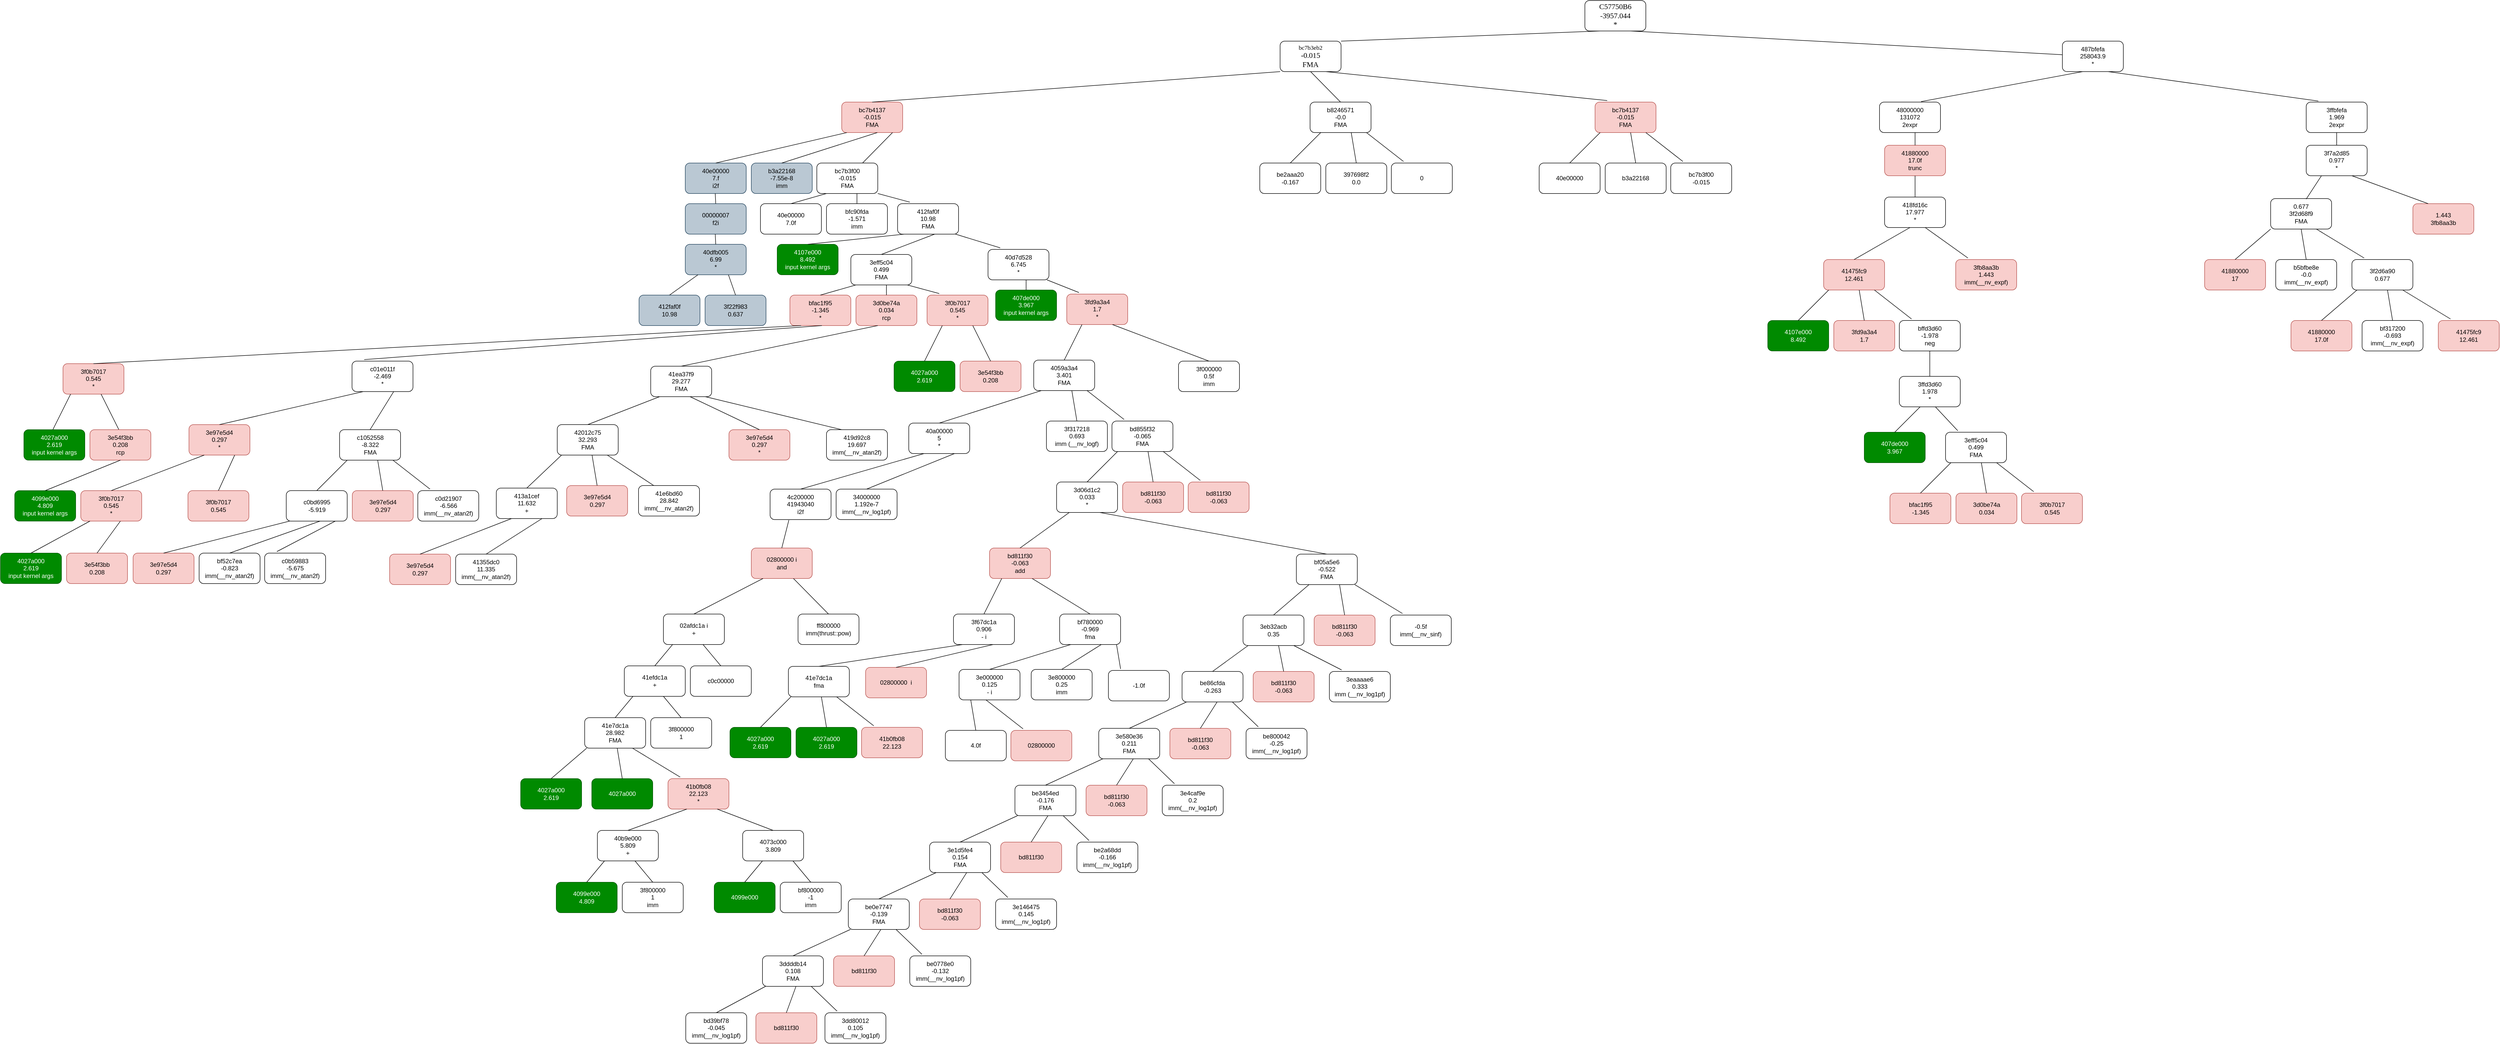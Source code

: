<mxfile version="21.6.9" type="github">
  <diagram name="Page-1" id="10a91c8b-09ff-31b1-d368-03940ed4cc9e">
    <mxGraphModel dx="3432" dy="1108" grid="1" gridSize="10" guides="1" tooltips="1" connect="1" arrows="1" fold="1" page="1" pageScale="1" pageWidth="1100" pageHeight="850" background="none" math="0" shadow="0">
      <root>
        <mxCell id="0" />
        <mxCell id="1" parent="0" />
        <mxCell id="LB3D_sXBzz_esPVVZlD0-2" value="&lt;p style=&quot;margin:0in;font-family:Calibri;font-size:11.0pt&quot;&gt;C57750B6&lt;/p&gt;&lt;p style=&quot;margin:0in;font-family:Calibri;font-size:11.0pt&quot;&gt;-3957.044&lt;/p&gt;&lt;p lang=&quot;en-US&quot; style=&quot;margin:0in;font-family:Calibri;font-size:11.0pt&quot;&gt;*&lt;/p&gt;" style="rounded=1;whiteSpace=wrap;html=1;" vertex="1" parent="1">
          <mxGeometry x="1320" y="140" width="120" height="60" as="geometry" />
        </mxCell>
        <mxCell id="LB3D_sXBzz_esPVVZlD0-3" value="&lt;p style=&quot;margin: 0in;&quot;&gt;&lt;font face=&quot;Calibri&quot;&gt;bc7b3eb2&lt;/font&gt;&lt;/p&gt;&lt;p style=&quot;margin: 0in;&quot;&gt;&lt;font face=&quot;Calibri&quot;&gt;&lt;span style=&quot;font-size: 14.667px;&quot;&gt;-0.015&lt;/span&gt;&lt;/font&gt;&lt;/p&gt;&lt;p style=&quot;margin: 0in;&quot;&gt;&lt;font face=&quot;Calibri&quot;&gt;&lt;span style=&quot;font-size: 14.667px;&quot;&gt;FMA&lt;/span&gt;&lt;/font&gt;&lt;/p&gt;" style="rounded=1;whiteSpace=wrap;html=1;" vertex="1" parent="1">
          <mxGeometry x="720" y="220" width="120" height="60" as="geometry" />
        </mxCell>
        <mxCell id="LB3D_sXBzz_esPVVZlD0-4" value="&lt;div&gt;487bfefa&lt;/div&gt;&lt;div&gt;258043.9&lt;/div&gt;&lt;div&gt;*&lt;/div&gt;" style="rounded=1;whiteSpace=wrap;html=1;" vertex="1" parent="1">
          <mxGeometry x="2260" y="220" width="120" height="60" as="geometry" />
        </mxCell>
        <mxCell id="LB3D_sXBzz_esPVVZlD0-7" value="&lt;div&gt;bc7b4137&lt;/div&gt;&lt;div&gt;-0.015&lt;/div&gt;&lt;div&gt;FMA&lt;/div&gt;" style="rounded=1;whiteSpace=wrap;html=1;fillColor=#f8cecc;strokeColor=#b85450;" vertex="1" parent="1">
          <mxGeometry x="-143" y="340" width="120" height="60" as="geometry" />
        </mxCell>
        <mxCell id="LB3D_sXBzz_esPVVZlD0-10" value="" style="endArrow=none;html=1;rounded=0;exitX=1;exitY=0;exitDx=0;exitDy=0;entryX=0.25;entryY=1;entryDx=0;entryDy=0;" edge="1" parent="1" source="LB3D_sXBzz_esPVVZlD0-3" target="LB3D_sXBzz_esPVVZlD0-2">
          <mxGeometry width="50" height="50" relative="1" as="geometry">
            <mxPoint x="450" y="250" as="sourcePoint" />
            <mxPoint x="500" y="200" as="targetPoint" />
          </mxGeometry>
        </mxCell>
        <mxCell id="LB3D_sXBzz_esPVVZlD0-11" value="" style="endArrow=none;html=1;rounded=0;entryX=0.75;entryY=1;entryDx=0;entryDy=0;" edge="1" parent="1" source="LB3D_sXBzz_esPVVZlD0-4" target="LB3D_sXBzz_esPVVZlD0-2">
          <mxGeometry width="50" height="50" relative="1" as="geometry">
            <mxPoint x="1250" y="250" as="sourcePoint" />
            <mxPoint x="1300" y="200" as="targetPoint" />
          </mxGeometry>
        </mxCell>
        <mxCell id="LB3D_sXBzz_esPVVZlD0-12" value="&lt;div&gt;bc7b4137&lt;/div&gt;&lt;div&gt;-0.015&lt;/div&gt;&lt;div&gt;FMA&lt;/div&gt;" style="rounded=1;whiteSpace=wrap;html=1;fillColor=#f8cecc;strokeColor=#b85450;" vertex="1" parent="1">
          <mxGeometry x="1340" y="340" width="120" height="60" as="geometry" />
        </mxCell>
        <mxCell id="LB3D_sXBzz_esPVVZlD0-13" value="&lt;div&gt;b8246571&lt;/div&gt;&lt;div&gt;-0.0&lt;/div&gt;&lt;div&gt;FMA&lt;/div&gt;" style="rounded=1;whiteSpace=wrap;html=1;" vertex="1" parent="1">
          <mxGeometry x="779" y="340" width="120" height="60" as="geometry" />
        </mxCell>
        <mxCell id="LB3D_sXBzz_esPVVZlD0-14" value="" style="endArrow=none;html=1;rounded=0;exitX=0.5;exitY=0;exitDx=0;exitDy=0;entryX=0;entryY=1;entryDx=0;entryDy=0;" edge="1" parent="1" source="LB3D_sXBzz_esPVVZlD0-7" target="LB3D_sXBzz_esPVVZlD0-3">
          <mxGeometry width="50" height="50" relative="1" as="geometry">
            <mxPoint x="280" y="300" as="sourcePoint" />
            <mxPoint x="330" y="280" as="targetPoint" />
          </mxGeometry>
        </mxCell>
        <mxCell id="LB3D_sXBzz_esPVVZlD0-15" value="" style="endArrow=none;html=1;rounded=0;exitX=0.5;exitY=0;exitDx=0;exitDy=0;entryX=0.5;entryY=1;entryDx=0;entryDy=0;" edge="1" parent="1" source="LB3D_sXBzz_esPVVZlD0-13" target="LB3D_sXBzz_esPVVZlD0-3">
          <mxGeometry width="50" height="50" relative="1" as="geometry">
            <mxPoint x="470" y="240" as="sourcePoint" />
            <mxPoint x="520" y="220" as="targetPoint" />
          </mxGeometry>
        </mxCell>
        <mxCell id="LB3D_sXBzz_esPVVZlD0-16" value="" style="endArrow=none;html=1;rounded=0;exitX=0.2;exitY=-0.05;exitDx=0;exitDy=0;entryX=0.75;entryY=1;entryDx=0;entryDy=0;exitPerimeter=0;" edge="1" parent="1" source="LB3D_sXBzz_esPVVZlD0-12" target="LB3D_sXBzz_esPVVZlD0-3">
          <mxGeometry width="50" height="50" relative="1" as="geometry">
            <mxPoint x="410" y="350" as="sourcePoint" />
            <mxPoint x="400" y="290" as="targetPoint" />
          </mxGeometry>
        </mxCell>
        <mxCell id="LB3D_sXBzz_esPVVZlD0-17" value="&lt;div&gt;48000000&lt;/div&gt;&lt;div&gt;131072&lt;/div&gt;&lt;div&gt;2expr&lt;/div&gt;" style="rounded=1;whiteSpace=wrap;html=1;" vertex="1" parent="1">
          <mxGeometry x="1900" y="340" width="120" height="60" as="geometry" />
        </mxCell>
        <mxCell id="LB3D_sXBzz_esPVVZlD0-18" value="&lt;div&gt;3ffbfefa&lt;/div&gt;&lt;div&gt;1.969&lt;/div&gt;&lt;div&gt;2expr&lt;/div&gt;" style="rounded=1;whiteSpace=wrap;html=1;" vertex="1" parent="1">
          <mxGeometry x="2740" y="340" width="120" height="60" as="geometry" />
        </mxCell>
        <mxCell id="LB3D_sXBzz_esPVVZlD0-19" value="" style="endArrow=none;html=1;rounded=0;exitX=0.683;exitY=-0.017;exitDx=0;exitDy=0;exitPerimeter=0;" edge="1" parent="1" source="LB3D_sXBzz_esPVVZlD0-17">
          <mxGeometry width="50" height="50" relative="1" as="geometry">
            <mxPoint x="2250" y="330" as="sourcePoint" />
            <mxPoint x="2300" y="280" as="targetPoint" />
          </mxGeometry>
        </mxCell>
        <mxCell id="LB3D_sXBzz_esPVVZlD0-20" value="" style="endArrow=none;html=1;rounded=0;exitX=0.2;exitY=-0.033;exitDx=0;exitDy=0;exitPerimeter=0;entryX=0.75;entryY=1;entryDx=0;entryDy=0;" edge="1" parent="1" source="LB3D_sXBzz_esPVVZlD0-18" target="LB3D_sXBzz_esPVVZlD0-4">
          <mxGeometry width="50" height="50" relative="1" as="geometry">
            <mxPoint x="2302" y="349" as="sourcePoint" />
            <mxPoint x="2310" y="290" as="targetPoint" />
          </mxGeometry>
        </mxCell>
        <mxCell id="LB3D_sXBzz_esPVVZlD0-21" value="&lt;div&gt;41880000&lt;/div&gt;&lt;div&gt;17.0f&lt;/div&gt;&lt;div&gt;trunc&lt;/div&gt;" style="rounded=1;whiteSpace=wrap;html=1;fillColor=#f8cecc;strokeColor=#b85450;" vertex="1" parent="1">
          <mxGeometry x="1910" y="425" width="120" height="60" as="geometry" />
        </mxCell>
        <mxCell id="LB3D_sXBzz_esPVVZlD0-22" value="3f7a2d85&lt;br&gt;0.977&lt;br&gt;*" style="rounded=1;whiteSpace=wrap;html=1;" vertex="1" parent="1">
          <mxGeometry x="2740" y="425" width="120" height="60" as="geometry" />
        </mxCell>
        <mxCell id="LB3D_sXBzz_esPVVZlD0-23" value="" style="endArrow=none;html=1;rounded=0;" edge="1" parent="1" source="LB3D_sXBzz_esPVVZlD0-21">
          <mxGeometry width="50" height="50" relative="1" as="geometry">
            <mxPoint x="1920" y="450" as="sourcePoint" />
            <mxPoint x="1970" y="400" as="targetPoint" />
          </mxGeometry>
        </mxCell>
        <mxCell id="LB3D_sXBzz_esPVVZlD0-24" value="" style="endArrow=none;html=1;rounded=0;entryX=0.5;entryY=1;entryDx=0;entryDy=0;exitX=0.5;exitY=0;exitDx=0;exitDy=0;" edge="1" parent="1" source="LB3D_sXBzz_esPVVZlD0-22" target="LB3D_sXBzz_esPVVZlD0-18">
          <mxGeometry width="50" height="50" relative="1" as="geometry">
            <mxPoint x="2655" y="435" as="sourcePoint" />
            <mxPoint x="2660" y="410" as="targetPoint" />
          </mxGeometry>
        </mxCell>
        <mxCell id="LB3D_sXBzz_esPVVZlD0-25" value="&lt;div&gt;0.677&lt;/div&gt;&lt;div&gt;3f2d68f9&lt;/div&gt;&lt;div&gt;FMA&lt;/div&gt;" style="rounded=1;whiteSpace=wrap;html=1;" vertex="1" parent="1">
          <mxGeometry x="2670" y="530" width="120" height="60" as="geometry" />
        </mxCell>
        <mxCell id="LB3D_sXBzz_esPVVZlD0-26" value="&lt;div&gt;1.443&lt;/div&gt;&lt;div&gt;3fb8aa3b&lt;/div&gt;" style="rounded=1;whiteSpace=wrap;html=1;fillColor=#f8cecc;strokeColor=#b85450;" vertex="1" parent="1">
          <mxGeometry x="2950" y="540" width="120" height="60" as="geometry" />
        </mxCell>
        <mxCell id="LB3D_sXBzz_esPVVZlD0-27" value="" style="endArrow=none;html=1;rounded=0;entryX=0.25;entryY=1;entryDx=0;entryDy=0;exitX=0.583;exitY=0.017;exitDx=0;exitDy=0;exitPerimeter=0;" edge="1" parent="1" source="LB3D_sXBzz_esPVVZlD0-25" target="LB3D_sXBzz_esPVVZlD0-22">
          <mxGeometry width="50" height="50" relative="1" as="geometry">
            <mxPoint x="2720" y="540" as="sourcePoint" />
            <mxPoint x="2770" y="490" as="targetPoint" />
          </mxGeometry>
        </mxCell>
        <mxCell id="LB3D_sXBzz_esPVVZlD0-28" value="" style="endArrow=none;html=1;rounded=0;entryX=0.75;entryY=1;entryDx=0;entryDy=0;exitX=0.25;exitY=0;exitDx=0;exitDy=0;" edge="1" parent="1" source="LB3D_sXBzz_esPVVZlD0-26" target="LB3D_sXBzz_esPVVZlD0-22">
          <mxGeometry width="50" height="50" relative="1" as="geometry">
            <mxPoint x="2750" y="541" as="sourcePoint" />
            <mxPoint x="2780" y="495" as="targetPoint" />
          </mxGeometry>
        </mxCell>
        <mxCell id="LB3D_sXBzz_esPVVZlD0-29" value="41880000&lt;br&gt;17" style="rounded=1;whiteSpace=wrap;html=1;fillColor=#f8cecc;strokeColor=#b85450;" vertex="1" parent="1">
          <mxGeometry x="2540" y="650" width="120" height="60" as="geometry" />
        </mxCell>
        <mxCell id="LB3D_sXBzz_esPVVZlD0-30" value="3f2d6a90&lt;br&gt;0.677" style="rounded=1;whiteSpace=wrap;html=1;" vertex="1" parent="1">
          <mxGeometry x="2830" y="650" width="120" height="60" as="geometry" />
        </mxCell>
        <mxCell id="LB3D_sXBzz_esPVVZlD0-31" value="b5bfbe8e&lt;br&gt;-0.0&lt;br&gt;imm(__nv_expf)" style="rounded=1;whiteSpace=wrap;html=1;" vertex="1" parent="1">
          <mxGeometry x="2680" y="650" width="120" height="60" as="geometry" />
        </mxCell>
        <mxCell id="LB3D_sXBzz_esPVVZlD0-32" value="" style="endArrow=none;html=1;rounded=0;exitX=0.5;exitY=0;exitDx=0;exitDy=0;" edge="1" parent="1" source="LB3D_sXBzz_esPVVZlD0-29">
          <mxGeometry width="50" height="50" relative="1" as="geometry">
            <mxPoint x="2620" y="610" as="sourcePoint" />
            <mxPoint x="2670" y="590" as="targetPoint" />
          </mxGeometry>
        </mxCell>
        <mxCell id="LB3D_sXBzz_esPVVZlD0-33" value="" style="endArrow=none;html=1;rounded=0;exitX=0.5;exitY=0;exitDx=0;exitDy=0;entryX=0.5;entryY=1;entryDx=0;entryDy=0;" edge="1" parent="1" source="LB3D_sXBzz_esPVVZlD0-31">
          <mxGeometry width="50" height="50" relative="1" as="geometry">
            <mxPoint x="2810" y="550" as="sourcePoint" />
            <mxPoint x="2730" y="590" as="targetPoint" />
          </mxGeometry>
        </mxCell>
        <mxCell id="LB3D_sXBzz_esPVVZlD0-34" value="" style="endArrow=none;html=1;rounded=0;exitX=0.2;exitY=-0.05;exitDx=0;exitDy=0;entryX=0.75;entryY=1;entryDx=0;entryDy=0;exitPerimeter=0;" edge="1" parent="1" source="LB3D_sXBzz_esPVVZlD0-30">
          <mxGeometry width="50" height="50" relative="1" as="geometry">
            <mxPoint x="2750" y="660" as="sourcePoint" />
            <mxPoint x="2760" y="590" as="targetPoint" />
          </mxGeometry>
        </mxCell>
        <mxCell id="LB3D_sXBzz_esPVVZlD0-35" value="40e00000&lt;br&gt;7.f&lt;br&gt;i2f" style="rounded=1;whiteSpace=wrap;html=1;fillColor=#bac8d3;strokeColor=#23445d;" vertex="1" parent="1">
          <mxGeometry x="-451" y="460" width="120" height="60" as="geometry" />
        </mxCell>
        <mxCell id="LB3D_sXBzz_esPVVZlD0-36" value="bc7b3f00&lt;br&gt;-0.015&lt;br&gt;FMA" style="rounded=1;whiteSpace=wrap;html=1;" vertex="1" parent="1">
          <mxGeometry x="-192" y="460" width="120" height="60" as="geometry" />
        </mxCell>
        <mxCell id="LB3D_sXBzz_esPVVZlD0-37" value="b3a22168&lt;br&gt;-7.55e-8&lt;br&gt;imm" style="rounded=1;whiteSpace=wrap;html=1;fillColor=#bac8d3;strokeColor=#23445d;" vertex="1" parent="1">
          <mxGeometry x="-321" y="460" width="120" height="60" as="geometry" />
        </mxCell>
        <mxCell id="LB3D_sXBzz_esPVVZlD0-38" value="" style="endArrow=none;html=1;rounded=0;exitX=0.5;exitY=0;exitDx=0;exitDy=0;" edge="1" parent="1" source="LB3D_sXBzz_esPVVZlD0-35">
          <mxGeometry width="50" height="50" relative="1" as="geometry">
            <mxPoint x="-183" y="420" as="sourcePoint" />
            <mxPoint x="-133" y="400" as="targetPoint" />
          </mxGeometry>
        </mxCell>
        <mxCell id="LB3D_sXBzz_esPVVZlD0-39" value="" style="endArrow=none;html=1;rounded=0;exitX=0.5;exitY=0;exitDx=0;exitDy=0;entryX=0.5;entryY=1;entryDx=0;entryDy=0;" edge="1" parent="1" source="LB3D_sXBzz_esPVVZlD0-37">
          <mxGeometry width="50" height="50" relative="1" as="geometry">
            <mxPoint x="7" y="360" as="sourcePoint" />
            <mxPoint x="-73" y="400" as="targetPoint" />
          </mxGeometry>
        </mxCell>
        <mxCell id="LB3D_sXBzz_esPVVZlD0-40" value="" style="endArrow=none;html=1;rounded=0;exitX=0.75;exitY=0;exitDx=0;exitDy=0;entryX=0.75;entryY=1;entryDx=0;entryDy=0;" edge="1" parent="1" source="LB3D_sXBzz_esPVVZlD0-36">
          <mxGeometry width="50" height="50" relative="1" as="geometry">
            <mxPoint x="-53" y="470" as="sourcePoint" />
            <mxPoint x="-43" y="400" as="targetPoint" />
          </mxGeometry>
        </mxCell>
        <mxCell id="LB3D_sXBzz_esPVVZlD0-41" value="be2aaa20&lt;br&gt;-0.167" style="rounded=1;whiteSpace=wrap;html=1;" vertex="1" parent="1">
          <mxGeometry x="680" y="460" width="120" height="60" as="geometry" />
        </mxCell>
        <mxCell id="LB3D_sXBzz_esPVVZlD0-42" value="0" style="rounded=1;whiteSpace=wrap;html=1;" vertex="1" parent="1">
          <mxGeometry x="939" y="460" width="120" height="60" as="geometry" />
        </mxCell>
        <mxCell id="LB3D_sXBzz_esPVVZlD0-43" value="397698f2&lt;br&gt;0.0" style="rounded=1;whiteSpace=wrap;html=1;" vertex="1" parent="1">
          <mxGeometry x="810" y="460" width="120" height="60" as="geometry" />
        </mxCell>
        <mxCell id="LB3D_sXBzz_esPVVZlD0-44" value="" style="endArrow=none;html=1;rounded=0;exitX=0.5;exitY=0;exitDx=0;exitDy=0;" edge="1" parent="1" source="LB3D_sXBzz_esPVVZlD0-41">
          <mxGeometry width="50" height="50" relative="1" as="geometry">
            <mxPoint x="750" y="420" as="sourcePoint" />
            <mxPoint x="800" y="400" as="targetPoint" />
          </mxGeometry>
        </mxCell>
        <mxCell id="LB3D_sXBzz_esPVVZlD0-45" value="" style="endArrow=none;html=1;rounded=0;exitX=0.5;exitY=0;exitDx=0;exitDy=0;entryX=0.5;entryY=1;entryDx=0;entryDy=0;" edge="1" parent="1" source="LB3D_sXBzz_esPVVZlD0-43">
          <mxGeometry width="50" height="50" relative="1" as="geometry">
            <mxPoint x="940" y="360" as="sourcePoint" />
            <mxPoint x="860" y="400" as="targetPoint" />
          </mxGeometry>
        </mxCell>
        <mxCell id="LB3D_sXBzz_esPVVZlD0-46" value="" style="endArrow=none;html=1;rounded=0;exitX=0.2;exitY=-0.05;exitDx=0;exitDy=0;entryX=0.75;entryY=1;entryDx=0;entryDy=0;exitPerimeter=0;" edge="1" parent="1" source="LB3D_sXBzz_esPVVZlD0-42">
          <mxGeometry width="50" height="50" relative="1" as="geometry">
            <mxPoint x="880" y="470" as="sourcePoint" />
            <mxPoint x="890" y="400" as="targetPoint" />
          </mxGeometry>
        </mxCell>
        <mxCell id="LB3D_sXBzz_esPVVZlD0-47" value="40e00000" style="rounded=1;whiteSpace=wrap;html=1;" vertex="1" parent="1">
          <mxGeometry x="1230" y="460" width="120" height="60" as="geometry" />
        </mxCell>
        <mxCell id="LB3D_sXBzz_esPVVZlD0-48" value="bc7b3f00&lt;br&gt;-0.015" style="rounded=1;whiteSpace=wrap;html=1;" vertex="1" parent="1">
          <mxGeometry x="1489" y="460" width="120" height="60" as="geometry" />
        </mxCell>
        <mxCell id="LB3D_sXBzz_esPVVZlD0-49" value="b3a22168" style="rounded=1;whiteSpace=wrap;html=1;" vertex="1" parent="1">
          <mxGeometry x="1360" y="460" width="120" height="60" as="geometry" />
        </mxCell>
        <mxCell id="LB3D_sXBzz_esPVVZlD0-50" value="" style="endArrow=none;html=1;rounded=0;exitX=0.5;exitY=0;exitDx=0;exitDy=0;" edge="1" parent="1" source="LB3D_sXBzz_esPVVZlD0-47">
          <mxGeometry width="50" height="50" relative="1" as="geometry">
            <mxPoint x="1300" y="420" as="sourcePoint" />
            <mxPoint x="1350" y="400" as="targetPoint" />
          </mxGeometry>
        </mxCell>
        <mxCell id="LB3D_sXBzz_esPVVZlD0-51" value="" style="endArrow=none;html=1;rounded=0;exitX=0.5;exitY=0;exitDx=0;exitDy=0;entryX=0.5;entryY=1;entryDx=0;entryDy=0;" edge="1" parent="1" source="LB3D_sXBzz_esPVVZlD0-49">
          <mxGeometry width="50" height="50" relative="1" as="geometry">
            <mxPoint x="1490" y="360" as="sourcePoint" />
            <mxPoint x="1410" y="400" as="targetPoint" />
          </mxGeometry>
        </mxCell>
        <mxCell id="LB3D_sXBzz_esPVVZlD0-52" value="" style="endArrow=none;html=1;rounded=0;exitX=0.2;exitY=-0.05;exitDx=0;exitDy=0;entryX=0.75;entryY=1;entryDx=0;entryDy=0;exitPerimeter=0;" edge="1" parent="1" source="LB3D_sXBzz_esPVVZlD0-48">
          <mxGeometry width="50" height="50" relative="1" as="geometry">
            <mxPoint x="1430" y="470" as="sourcePoint" />
            <mxPoint x="1440" y="400" as="targetPoint" />
          </mxGeometry>
        </mxCell>
        <mxCell id="LB3D_sXBzz_esPVVZlD0-53" value="00000007&lt;br&gt;f2i" style="rounded=1;whiteSpace=wrap;html=1;fillColor=#bac8d3;strokeColor=#23445d;" vertex="1" parent="1">
          <mxGeometry x="-451" y="540" width="120" height="60" as="geometry" />
        </mxCell>
        <mxCell id="LB3D_sXBzz_esPVVZlD0-54" value="" style="endArrow=none;html=1;rounded=0;exitX=0.5;exitY=0;exitDx=0;exitDy=0;" edge="1" parent="1" source="LB3D_sXBzz_esPVVZlD0-53">
          <mxGeometry width="50" height="50" relative="1" as="geometry">
            <mxPoint x="-442" y="570" as="sourcePoint" />
            <mxPoint x="-392" y="520" as="targetPoint" />
          </mxGeometry>
        </mxCell>
        <mxCell id="LB3D_sXBzz_esPVVZlD0-55" value="40dfb005&lt;br&gt;6.99&lt;br&gt;*" style="rounded=1;whiteSpace=wrap;html=1;fillColor=#bac8d3;strokeColor=#23445d;" vertex="1" parent="1">
          <mxGeometry x="-451" y="620" width="120" height="60" as="geometry" />
        </mxCell>
        <mxCell id="LB3D_sXBzz_esPVVZlD0-56" value="" style="endArrow=none;html=1;rounded=0;exitX=0.5;exitY=0;exitDx=0;exitDy=0;" edge="1" parent="1" source="LB3D_sXBzz_esPVVZlD0-55">
          <mxGeometry width="50" height="50" relative="1" as="geometry">
            <mxPoint x="-442" y="650" as="sourcePoint" />
            <mxPoint x="-392" y="600" as="targetPoint" />
          </mxGeometry>
        </mxCell>
        <mxCell id="LB3D_sXBzz_esPVVZlD0-57" value="412faf0f&lt;br&gt;10.98" style="rounded=1;whiteSpace=wrap;html=1;fillColor=#bac8d3;strokeColor=#23445d;" vertex="1" parent="1">
          <mxGeometry x="-542" y="720" width="120" height="60" as="geometry" />
        </mxCell>
        <mxCell id="LB3D_sXBzz_esPVVZlD0-58" value="3f22f983&lt;br&gt;0.637" style="rounded=1;whiteSpace=wrap;html=1;fillColor=#bac8d3;strokeColor=#23445d;" vertex="1" parent="1">
          <mxGeometry x="-412" y="720" width="120" height="60" as="geometry" />
        </mxCell>
        <mxCell id="LB3D_sXBzz_esPVVZlD0-59" value="" style="endArrow=none;html=1;rounded=0;exitX=0.5;exitY=0;exitDx=0;exitDy=0;" edge="1" parent="1" source="LB3D_sXBzz_esPVVZlD0-57">
          <mxGeometry width="50" height="50" relative="1" as="geometry">
            <mxPoint x="-476" y="700" as="sourcePoint" />
            <mxPoint x="-426" y="680" as="targetPoint" />
          </mxGeometry>
        </mxCell>
        <mxCell id="LB3D_sXBzz_esPVVZlD0-60" value="" style="endArrow=none;html=1;rounded=0;exitX=0.5;exitY=0;exitDx=0;exitDy=0;entryX=0.5;entryY=1;entryDx=0;entryDy=0;" edge="1" parent="1" source="LB3D_sXBzz_esPVVZlD0-58">
          <mxGeometry width="50" height="50" relative="1" as="geometry">
            <mxPoint x="-286" y="640" as="sourcePoint" />
            <mxPoint x="-366" y="680" as="targetPoint" />
          </mxGeometry>
        </mxCell>
        <mxCell id="LB3D_sXBzz_esPVVZlD0-61" value="40e00000&lt;br&gt;7.0f" style="rounded=1;whiteSpace=wrap;html=1;" vertex="1" parent="1">
          <mxGeometry x="-303" y="540" width="120" height="60" as="geometry" />
        </mxCell>
        <mxCell id="LB3D_sXBzz_esPVVZlD0-62" value="412faf0f&lt;br&gt;10.98&lt;br&gt;FMA" style="rounded=1;whiteSpace=wrap;html=1;" vertex="1" parent="1">
          <mxGeometry x="-33" y="540" width="120" height="60" as="geometry" />
        </mxCell>
        <mxCell id="LB3D_sXBzz_esPVVZlD0-63" value="bfc90fda&lt;br&gt;-1.571&lt;br&gt;imm" style="rounded=1;whiteSpace=wrap;html=1;" vertex="1" parent="1">
          <mxGeometry x="-173" y="540" width="120" height="60" as="geometry" />
        </mxCell>
        <mxCell id="LB3D_sXBzz_esPVVZlD0-64" value="" style="endArrow=none;html=1;rounded=0;exitX=0.5;exitY=0;exitDx=0;exitDy=0;" edge="1" parent="1" source="LB3D_sXBzz_esPVVZlD0-61">
          <mxGeometry width="50" height="50" relative="1" as="geometry">
            <mxPoint x="-223" y="540" as="sourcePoint" />
            <mxPoint x="-173" y="520" as="targetPoint" />
          </mxGeometry>
        </mxCell>
        <mxCell id="LB3D_sXBzz_esPVVZlD0-65" value="" style="endArrow=none;html=1;rounded=0;exitX=0.5;exitY=0;exitDx=0;exitDy=0;entryX=0.5;entryY=1;entryDx=0;entryDy=0;" edge="1" parent="1" source="LB3D_sXBzz_esPVVZlD0-63">
          <mxGeometry width="50" height="50" relative="1" as="geometry">
            <mxPoint x="-33" y="480" as="sourcePoint" />
            <mxPoint x="-113" y="520" as="targetPoint" />
          </mxGeometry>
        </mxCell>
        <mxCell id="LB3D_sXBzz_esPVVZlD0-66" value="" style="endArrow=none;html=1;rounded=0;exitX=0.2;exitY=-0.05;exitDx=0;exitDy=0;entryX=0.75;entryY=1;entryDx=0;entryDy=0;exitPerimeter=0;" edge="1" parent="1" source="LB3D_sXBzz_esPVVZlD0-62">
          <mxGeometry width="50" height="50" relative="1" as="geometry">
            <mxPoint x="-82" y="590" as="sourcePoint" />
            <mxPoint x="-72" y="520" as="targetPoint" />
          </mxGeometry>
        </mxCell>
        <mxCell id="LB3D_sXBzz_esPVVZlD0-67" value="4107e000&lt;br&gt;8.492&lt;br&gt;input kernel args" style="rounded=1;whiteSpace=wrap;html=1;fillColor=#008a00;fontColor=#ffffff;strokeColor=#005700;" vertex="1" parent="1">
          <mxGeometry x="-270" y="620" width="120" height="60" as="geometry" />
        </mxCell>
        <mxCell id="LB3D_sXBzz_esPVVZlD0-68" value="40d7d528&lt;br&gt;6.745&lt;br&gt;*" style="rounded=1;whiteSpace=wrap;html=1;" vertex="1" parent="1">
          <mxGeometry x="145" y="630" width="120" height="60" as="geometry" />
        </mxCell>
        <mxCell id="LB3D_sXBzz_esPVVZlD0-69" value="3eff5c04&lt;br&gt;0.499&lt;br&gt;FMA" style="rounded=1;whiteSpace=wrap;html=1;" vertex="1" parent="1">
          <mxGeometry x="-125" y="640" width="120" height="60" as="geometry" />
        </mxCell>
        <mxCell id="LB3D_sXBzz_esPVVZlD0-70" value="" style="endArrow=none;html=1;rounded=0;exitX=0.5;exitY=0;exitDx=0;exitDy=0;" edge="1" parent="1" source="LB3D_sXBzz_esPVVZlD0-67">
          <mxGeometry width="50" height="50" relative="1" as="geometry">
            <mxPoint x="-70" y="620" as="sourcePoint" />
            <mxPoint x="-20" y="600" as="targetPoint" />
          </mxGeometry>
        </mxCell>
        <mxCell id="LB3D_sXBzz_esPVVZlD0-71" value="" style="endArrow=none;html=1;rounded=0;exitX=0.5;exitY=0;exitDx=0;exitDy=0;entryX=0.5;entryY=1;entryDx=0;entryDy=0;" edge="1" parent="1" source="LB3D_sXBzz_esPVVZlD0-69">
          <mxGeometry width="50" height="50" relative="1" as="geometry">
            <mxPoint x="120" y="560" as="sourcePoint" />
            <mxPoint x="40" y="600" as="targetPoint" />
          </mxGeometry>
        </mxCell>
        <mxCell id="LB3D_sXBzz_esPVVZlD0-72" value="" style="endArrow=none;html=1;rounded=0;exitX=0.2;exitY=-0.05;exitDx=0;exitDy=0;entryX=0.75;entryY=1;entryDx=0;entryDy=0;exitPerimeter=0;" edge="1" parent="1" source="LB3D_sXBzz_esPVVZlD0-68">
          <mxGeometry width="50" height="50" relative="1" as="geometry">
            <mxPoint x="71" y="670" as="sourcePoint" />
            <mxPoint x="81" y="600" as="targetPoint" />
          </mxGeometry>
        </mxCell>
        <mxCell id="LB3D_sXBzz_esPVVZlD0-73" value="bfac1f95&lt;br&gt;-1.345&lt;br&gt;*" style="rounded=1;whiteSpace=wrap;html=1;fillColor=#f8cecc;strokeColor=#b85450;" vertex="1" parent="1">
          <mxGeometry x="-245" y="720" width="120" height="60" as="geometry" />
        </mxCell>
        <mxCell id="LB3D_sXBzz_esPVVZlD0-74" value="3f0b7017&lt;br&gt;0.545&lt;br&gt;*" style="rounded=1;whiteSpace=wrap;html=1;fillColor=#f8cecc;strokeColor=#b85450;" vertex="1" parent="1">
          <mxGeometry x="25" y="720" width="120" height="60" as="geometry" />
        </mxCell>
        <mxCell id="LB3D_sXBzz_esPVVZlD0-75" value="3d0be74a&lt;br&gt;0.034&lt;br&gt;rcp" style="rounded=1;whiteSpace=wrap;html=1;fillColor=#f8cecc;strokeColor=#b85450;" vertex="1" parent="1">
          <mxGeometry x="-115" y="720" width="120" height="60" as="geometry" />
        </mxCell>
        <mxCell id="LB3D_sXBzz_esPVVZlD0-76" value="" style="endArrow=none;html=1;rounded=0;exitX=0.5;exitY=0;exitDx=0;exitDy=0;" edge="1" parent="1" source="LB3D_sXBzz_esPVVZlD0-73">
          <mxGeometry width="50" height="50" relative="1" as="geometry">
            <mxPoint x="-165" y="720" as="sourcePoint" />
            <mxPoint x="-115" y="700" as="targetPoint" />
          </mxGeometry>
        </mxCell>
        <mxCell id="LB3D_sXBzz_esPVVZlD0-77" value="" style="endArrow=none;html=1;rounded=0;exitX=0.5;exitY=0;exitDx=0;exitDy=0;entryX=0.5;entryY=1;entryDx=0;entryDy=0;" edge="1" parent="1" source="LB3D_sXBzz_esPVVZlD0-75">
          <mxGeometry width="50" height="50" relative="1" as="geometry">
            <mxPoint x="25" y="660" as="sourcePoint" />
            <mxPoint x="-55" y="700" as="targetPoint" />
          </mxGeometry>
        </mxCell>
        <mxCell id="LB3D_sXBzz_esPVVZlD0-78" value="" style="endArrow=none;html=1;rounded=0;exitX=0.2;exitY=-0.05;exitDx=0;exitDy=0;entryX=0.75;entryY=1;entryDx=0;entryDy=0;exitPerimeter=0;" edge="1" parent="1" source="LB3D_sXBzz_esPVVZlD0-74">
          <mxGeometry width="50" height="50" relative="1" as="geometry">
            <mxPoint x="-24" y="770" as="sourcePoint" />
            <mxPoint x="-14" y="700" as="targetPoint" />
          </mxGeometry>
        </mxCell>
        <mxCell id="LB3D_sXBzz_esPVVZlD0-79" value="3fd9a3a4&lt;br&gt;1.7&lt;br&gt;*" style="rounded=1;whiteSpace=wrap;html=1;fillColor=#f8cecc;strokeColor=#b85450;" vertex="1" parent="1">
          <mxGeometry x="300" y="718" width="120" height="60" as="geometry" />
        </mxCell>
        <mxCell id="LB3D_sXBzz_esPVVZlD0-80" value="407de000&lt;br&gt;3.967&lt;br&gt;input kernel args" style="rounded=1;whiteSpace=wrap;html=1;fillColor=#008a00;fontColor=#ffffff;strokeColor=#005700;" vertex="1" parent="1">
          <mxGeometry x="160" y="710" width="120" height="60" as="geometry" />
        </mxCell>
        <mxCell id="LB3D_sXBzz_esPVVZlD0-81" value="" style="endArrow=none;html=1;rounded=0;exitX=0.5;exitY=0;exitDx=0;exitDy=0;entryX=0.5;entryY=1;entryDx=0;entryDy=0;" edge="1" parent="1" source="LB3D_sXBzz_esPVVZlD0-80">
          <mxGeometry width="50" height="50" relative="1" as="geometry">
            <mxPoint x="300" y="650" as="sourcePoint" />
            <mxPoint x="220" y="690" as="targetPoint" />
          </mxGeometry>
        </mxCell>
        <mxCell id="LB3D_sXBzz_esPVVZlD0-82" value="" style="endArrow=none;html=1;rounded=0;exitX=0.2;exitY=-0.05;exitDx=0;exitDy=0;entryX=0.75;entryY=1;entryDx=0;entryDy=0;exitPerimeter=0;" edge="1" parent="1" source="LB3D_sXBzz_esPVVZlD0-79">
          <mxGeometry width="50" height="50" relative="1" as="geometry">
            <mxPoint x="251" y="760" as="sourcePoint" />
            <mxPoint x="261" y="690" as="targetPoint" />
          </mxGeometry>
        </mxCell>
        <mxCell id="LB3D_sXBzz_esPVVZlD0-83" value="c01e011f&lt;br&gt;-2.469&lt;br&gt;*" style="rounded=1;whiteSpace=wrap;html=1;" vertex="1" parent="1">
          <mxGeometry x="-1107" y="850" width="120" height="60" as="geometry" />
        </mxCell>
        <mxCell id="LB3D_sXBzz_esPVVZlD0-84" value="3f0b7017&lt;br&gt;0.545&lt;br&gt;*" style="rounded=1;whiteSpace=wrap;html=1;fillColor=#f8cecc;strokeColor=#b85450;" vertex="1" parent="1">
          <mxGeometry x="-1676" y="855" width="120" height="60" as="geometry" />
        </mxCell>
        <mxCell id="LB3D_sXBzz_esPVVZlD0-85" value="" style="endArrow=none;html=1;rounded=0;exitX=0.5;exitY=0;exitDx=0;exitDy=0;entryX=0.5;entryY=1;entryDx=0;entryDy=0;" edge="1" parent="1" source="LB3D_sXBzz_esPVVZlD0-84">
          <mxGeometry width="50" height="50" relative="1" as="geometry">
            <mxPoint x="-143" y="740" as="sourcePoint" />
            <mxPoint x="-223" y="780" as="targetPoint" />
          </mxGeometry>
        </mxCell>
        <mxCell id="LB3D_sXBzz_esPVVZlD0-86" value="" style="endArrow=none;html=1;rounded=0;exitX=0.2;exitY=-0.05;exitDx=0;exitDy=0;entryX=0.75;entryY=1;entryDx=0;entryDy=0;exitPerimeter=0;" edge="1" parent="1" source="LB3D_sXBzz_esPVVZlD0-83">
          <mxGeometry width="50" height="50" relative="1" as="geometry">
            <mxPoint x="-192" y="850" as="sourcePoint" />
            <mxPoint x="-182" y="780" as="targetPoint" />
          </mxGeometry>
        </mxCell>
        <mxCell id="LB3D_sXBzz_esPVVZlD0-87" value="41ea37f9&lt;br&gt;29.277&lt;br&gt;FMA" style="rounded=1;whiteSpace=wrap;html=1;" vertex="1" parent="1">
          <mxGeometry x="-519" y="860" width="120" height="60" as="geometry" />
        </mxCell>
        <mxCell id="LB3D_sXBzz_esPVVZlD0-88" value="" style="endArrow=none;html=1;rounded=0;exitX=0.5;exitY=0;exitDx=0;exitDy=0;" edge="1" parent="1" source="LB3D_sXBzz_esPVVZlD0-87">
          <mxGeometry width="50" height="50" relative="1" as="geometry">
            <mxPoint x="-122" y="830" as="sourcePoint" />
            <mxPoint x="-72" y="780" as="targetPoint" />
          </mxGeometry>
        </mxCell>
        <mxCell id="LB3D_sXBzz_esPVVZlD0-89" value="4027a000&lt;br&gt;2.619" style="rounded=1;whiteSpace=wrap;html=1;fillColor=#008a00;fontColor=#ffffff;strokeColor=#005700;" vertex="1" parent="1">
          <mxGeometry x="-40" y="850" width="120" height="60" as="geometry" />
        </mxCell>
        <mxCell id="LB3D_sXBzz_esPVVZlD0-90" value="3e54f3bb&lt;br&gt;0.208" style="rounded=1;whiteSpace=wrap;html=1;fillColor=#f8cecc;strokeColor=#b85450;" vertex="1" parent="1">
          <mxGeometry x="90" y="850" width="120" height="60" as="geometry" />
        </mxCell>
        <mxCell id="LB3D_sXBzz_esPVVZlD0-91" value="" style="endArrow=none;html=1;rounded=0;exitX=0.5;exitY=0;exitDx=0;exitDy=0;entryX=0.25;entryY=1;entryDx=0;entryDy=0;" edge="1" parent="1" source="LB3D_sXBzz_esPVVZlD0-89" target="LB3D_sXBzz_esPVVZlD0-74">
          <mxGeometry width="50" height="50" relative="1" as="geometry">
            <mxPoint x="26" y="830" as="sourcePoint" />
            <mxPoint x="76" y="810" as="targetPoint" />
          </mxGeometry>
        </mxCell>
        <mxCell id="LB3D_sXBzz_esPVVZlD0-92" value="" style="endArrow=none;html=1;rounded=0;exitX=0.5;exitY=0;exitDx=0;exitDy=0;entryX=0.75;entryY=1;entryDx=0;entryDy=0;" edge="1" parent="1" source="LB3D_sXBzz_esPVVZlD0-90" target="LB3D_sXBzz_esPVVZlD0-74">
          <mxGeometry width="50" height="50" relative="1" as="geometry">
            <mxPoint x="216" y="770" as="sourcePoint" />
            <mxPoint x="136" y="810" as="targetPoint" />
          </mxGeometry>
        </mxCell>
        <mxCell id="LB3D_sXBzz_esPVVZlD0-93" value="4059a3a4&lt;br&gt;3.401&lt;br&gt;FMA" style="rounded=1;whiteSpace=wrap;html=1;" vertex="1" parent="1">
          <mxGeometry x="235" y="848" width="120" height="60" as="geometry" />
        </mxCell>
        <mxCell id="LB3D_sXBzz_esPVVZlD0-94" value="3f000000&lt;br&gt;0.5f&lt;br&gt;imm" style="rounded=1;whiteSpace=wrap;html=1;" vertex="1" parent="1">
          <mxGeometry x="520" y="850" width="120" height="60" as="geometry" />
        </mxCell>
        <mxCell id="LB3D_sXBzz_esPVVZlD0-95" value="" style="endArrow=none;html=1;rounded=0;exitX=0.5;exitY=0;exitDx=0;exitDy=0;entryX=0.25;entryY=1;entryDx=0;entryDy=0;" edge="1" parent="1" source="LB3D_sXBzz_esPVVZlD0-93">
          <mxGeometry width="50" height="50" relative="1" as="geometry">
            <mxPoint x="301" y="828" as="sourcePoint" />
            <mxPoint x="330" y="778" as="targetPoint" />
          </mxGeometry>
        </mxCell>
        <mxCell id="LB3D_sXBzz_esPVVZlD0-96" value="" style="endArrow=none;html=1;rounded=0;exitX=0.5;exitY=0;exitDx=0;exitDy=0;entryX=0.75;entryY=1;entryDx=0;entryDy=0;" edge="1" parent="1" source="LB3D_sXBzz_esPVVZlD0-94">
          <mxGeometry width="50" height="50" relative="1" as="geometry">
            <mxPoint x="491" y="768" as="sourcePoint" />
            <mxPoint x="390" y="778" as="targetPoint" />
          </mxGeometry>
        </mxCell>
        <mxCell id="LB3D_sXBzz_esPVVZlD0-98" value="40a00000&lt;br&gt;5&lt;br&gt;*" style="rounded=1;whiteSpace=wrap;html=1;" vertex="1" parent="1">
          <mxGeometry x="-11" y="972" width="120" height="60" as="geometry" />
        </mxCell>
        <mxCell id="LB3D_sXBzz_esPVVZlD0-99" value="bd855f32&lt;br&gt;-0.065&lt;br&gt;FMA" style="rounded=1;whiteSpace=wrap;html=1;" vertex="1" parent="1">
          <mxGeometry x="389" y="968" width="120" height="60" as="geometry" />
        </mxCell>
        <mxCell id="LB3D_sXBzz_esPVVZlD0-100" value="3f317218&lt;br&gt;0.693&lt;br&gt;imm (__nv_logf)" style="rounded=1;whiteSpace=wrap;html=1;" vertex="1" parent="1">
          <mxGeometry x="260" y="968" width="120" height="60" as="geometry" />
        </mxCell>
        <mxCell id="LB3D_sXBzz_esPVVZlD0-101" value="" style="endArrow=none;html=1;rounded=0;exitX=0.5;exitY=0;exitDx=0;exitDy=0;" edge="1" parent="1" source="LB3D_sXBzz_esPVVZlD0-98">
          <mxGeometry width="50" height="50" relative="1" as="geometry">
            <mxPoint x="200" y="928" as="sourcePoint" />
            <mxPoint x="250" y="908" as="targetPoint" />
          </mxGeometry>
        </mxCell>
        <mxCell id="LB3D_sXBzz_esPVVZlD0-102" value="" style="endArrow=none;html=1;rounded=0;exitX=0.5;exitY=0;exitDx=0;exitDy=0;entryX=0.5;entryY=1;entryDx=0;entryDy=0;" edge="1" parent="1" source="LB3D_sXBzz_esPVVZlD0-100">
          <mxGeometry width="50" height="50" relative="1" as="geometry">
            <mxPoint x="390" y="868" as="sourcePoint" />
            <mxPoint x="310" y="908" as="targetPoint" />
          </mxGeometry>
        </mxCell>
        <mxCell id="LB3D_sXBzz_esPVVZlD0-103" value="" style="endArrow=none;html=1;rounded=0;exitX=0.2;exitY=-0.05;exitDx=0;exitDy=0;entryX=0.75;entryY=1;entryDx=0;entryDy=0;exitPerimeter=0;" edge="1" parent="1" source="LB3D_sXBzz_esPVVZlD0-99">
          <mxGeometry width="50" height="50" relative="1" as="geometry">
            <mxPoint x="330" y="978" as="sourcePoint" />
            <mxPoint x="340" y="908" as="targetPoint" />
          </mxGeometry>
        </mxCell>
        <mxCell id="LB3D_sXBzz_esPVVZlD0-106" value="" style="endArrow=none;html=1;rounded=0;exitX=0.5;exitY=0;exitDx=0;exitDy=0;entryX=0.25;entryY=1;entryDx=0;entryDy=0;" edge="1" parent="1">
          <mxGeometry width="50" height="50" relative="1" as="geometry">
            <mxPoint x="-1696" y="985" as="sourcePoint" />
            <mxPoint x="-1661" y="915" as="targetPoint" />
          </mxGeometry>
        </mxCell>
        <mxCell id="LB3D_sXBzz_esPVVZlD0-107" value="" style="endArrow=none;html=1;rounded=0;exitX=0.5;exitY=0;exitDx=0;exitDy=0;entryX=0.75;entryY=1;entryDx=0;entryDy=0;" edge="1" parent="1">
          <mxGeometry width="50" height="50" relative="1" as="geometry">
            <mxPoint x="-1566" y="985" as="sourcePoint" />
            <mxPoint x="-1601" y="915" as="targetPoint" />
          </mxGeometry>
        </mxCell>
        <mxCell id="LB3D_sXBzz_esPVVZlD0-108" value="4027a000&lt;br&gt;2.619&lt;br&gt;input kernel args" style="rounded=1;whiteSpace=wrap;html=1;fillColor=#008a00;fontColor=#ffffff;strokeColor=#005700;" vertex="1" parent="1">
          <mxGeometry x="-1753" y="985" width="120" height="60" as="geometry" />
        </mxCell>
        <mxCell id="LB3D_sXBzz_esPVVZlD0-109" value="3e54f3bb&lt;br&gt;0.208&lt;br&gt;rcp" style="rounded=1;whiteSpace=wrap;html=1;fillColor=#f8cecc;strokeColor=#b85450;" vertex="1" parent="1">
          <mxGeometry x="-1623" y="985" width="120" height="60" as="geometry" />
        </mxCell>
        <mxCell id="LB3D_sXBzz_esPVVZlD0-110" value="4099e000&lt;br&gt;4.809&lt;br&gt;input kernel args" style="rounded=1;whiteSpace=wrap;html=1;fillColor=#008a00;fontColor=#ffffff;strokeColor=#005700;" vertex="1" parent="1">
          <mxGeometry x="-1771" y="1105" width="120" height="60" as="geometry" />
        </mxCell>
        <mxCell id="LB3D_sXBzz_esPVVZlD0-111" value="" style="endArrow=none;html=1;rounded=0;exitX=0.5;exitY=0;exitDx=0;exitDy=0;entryX=0.5;entryY=1;entryDx=0;entryDy=0;" edge="1" parent="1" source="LB3D_sXBzz_esPVVZlD0-110" target="LB3D_sXBzz_esPVVZlD0-109">
          <mxGeometry width="50" height="50" relative="1" as="geometry">
            <mxPoint x="-1612" y="1095" as="sourcePoint" />
            <mxPoint x="-1562" y="1045" as="targetPoint" />
          </mxGeometry>
        </mxCell>
        <mxCell id="LB3D_sXBzz_esPVVZlD0-112" value="3e97e5d4&lt;br&gt;0.297&lt;br&gt;*" style="rounded=1;whiteSpace=wrap;html=1;fillColor=#f8cecc;strokeColor=#b85450;" vertex="1" parent="1">
          <mxGeometry x="-1428" y="975" width="120" height="60" as="geometry" />
        </mxCell>
        <mxCell id="LB3D_sXBzz_esPVVZlD0-113" value="c1052558&lt;br&gt;-8.322&lt;br&gt;FMA" style="rounded=1;whiteSpace=wrap;html=1;" vertex="1" parent="1">
          <mxGeometry x="-1131.5" y="985" width="120" height="60" as="geometry" />
        </mxCell>
        <mxCell id="LB3D_sXBzz_esPVVZlD0-114" value="" style="endArrow=none;html=1;rounded=0;exitX=0.5;exitY=0;exitDx=0;exitDy=0;entryX=0.25;entryY=1;entryDx=0;entryDy=0;" edge="1" parent="1" source="LB3D_sXBzz_esPVVZlD0-112">
          <mxGeometry width="50" height="50" relative="1" as="geometry">
            <mxPoint x="-1114" y="960" as="sourcePoint" />
            <mxPoint x="-1085" y="910" as="targetPoint" />
          </mxGeometry>
        </mxCell>
        <mxCell id="LB3D_sXBzz_esPVVZlD0-115" value="" style="endArrow=none;html=1;rounded=0;exitX=0.5;exitY=0;exitDx=0;exitDy=0;entryX=0.75;entryY=1;entryDx=0;entryDy=0;" edge="1" parent="1" source="LB3D_sXBzz_esPVVZlD0-113">
          <mxGeometry width="50" height="50" relative="1" as="geometry">
            <mxPoint x="-924" y="900" as="sourcePoint" />
            <mxPoint x="-1025" y="910" as="targetPoint" />
          </mxGeometry>
        </mxCell>
        <mxCell id="LB3D_sXBzz_esPVVZlD0-116" value="42012c75&lt;br&gt;32.293&lt;br&gt;FMA" style="rounded=1;whiteSpace=wrap;html=1;" vertex="1" parent="1">
          <mxGeometry x="-703" y="975" width="120" height="60" as="geometry" />
        </mxCell>
        <mxCell id="LB3D_sXBzz_esPVVZlD0-117" value="419d92c8&lt;br&gt;19.697&lt;br&gt;imm(__nv_atan2f)" style="rounded=1;whiteSpace=wrap;html=1;" vertex="1" parent="1">
          <mxGeometry x="-173" y="985" width="120" height="60" as="geometry" />
        </mxCell>
        <mxCell id="LB3D_sXBzz_esPVVZlD0-118" value="3e97e5d4&lt;br&gt;0.297&lt;br&gt;*" style="rounded=1;whiteSpace=wrap;html=1;fillColor=#f8cecc;strokeColor=#b85450;" vertex="1" parent="1">
          <mxGeometry x="-365" y="985" width="120" height="60" as="geometry" />
        </mxCell>
        <mxCell id="LB3D_sXBzz_esPVVZlD0-119" value="" style="endArrow=none;html=1;rounded=0;exitX=0.5;exitY=0;exitDx=0;exitDy=0;" edge="1" parent="1" source="LB3D_sXBzz_esPVVZlD0-116">
          <mxGeometry width="50" height="50" relative="1" as="geometry">
            <mxPoint x="-551.5" y="940" as="sourcePoint" />
            <mxPoint x="-501.5" y="920" as="targetPoint" />
          </mxGeometry>
        </mxCell>
        <mxCell id="LB3D_sXBzz_esPVVZlD0-120" value="" style="endArrow=none;html=1;rounded=0;exitX=0.5;exitY=0;exitDx=0;exitDy=0;entryX=0.5;entryY=1;entryDx=0;entryDy=0;" edge="1" parent="1" source="LB3D_sXBzz_esPVVZlD0-118">
          <mxGeometry width="50" height="50" relative="1" as="geometry">
            <mxPoint x="-361.5" y="880" as="sourcePoint" />
            <mxPoint x="-441.5" y="920" as="targetPoint" />
          </mxGeometry>
        </mxCell>
        <mxCell id="LB3D_sXBzz_esPVVZlD0-121" value="" style="endArrow=none;html=1;rounded=0;exitX=0.25;exitY=0;exitDx=0;exitDy=0;entryX=0.75;entryY=1;entryDx=0;entryDy=0;" edge="1" parent="1" source="LB3D_sXBzz_esPVVZlD0-117">
          <mxGeometry width="50" height="50" relative="1" as="geometry">
            <mxPoint x="-338.5" y="977" as="sourcePoint" />
            <mxPoint x="-411.5" y="920" as="targetPoint" />
          </mxGeometry>
        </mxCell>
        <mxCell id="LB3D_sXBzz_esPVVZlD0-122" value="3f0b7017&lt;br&gt;0.545&lt;br&gt;*" style="rounded=1;whiteSpace=wrap;html=1;fillColor=#f8cecc;strokeColor=#b85450;" vertex="1" parent="1">
          <mxGeometry x="-1641" y="1105" width="120" height="60" as="geometry" />
        </mxCell>
        <mxCell id="LB3D_sXBzz_esPVVZlD0-123" value="3f0b7017&lt;br&gt;0.545" style="rounded=1;whiteSpace=wrap;html=1;fillColor=#f8cecc;strokeColor=#b85450;" vertex="1" parent="1">
          <mxGeometry x="-1430" y="1105" width="120" height="60" as="geometry" />
        </mxCell>
        <mxCell id="LB3D_sXBzz_esPVVZlD0-124" value="" style="endArrow=none;html=1;rounded=0;exitX=0.5;exitY=0;exitDx=0;exitDy=0;entryX=0.25;entryY=1;entryDx=0;entryDy=0;" edge="1" parent="1" source="LB3D_sXBzz_esPVVZlD0-122">
          <mxGeometry width="50" height="50" relative="1" as="geometry">
            <mxPoint x="-1427" y="1085" as="sourcePoint" />
            <mxPoint x="-1398" y="1035" as="targetPoint" />
          </mxGeometry>
        </mxCell>
        <mxCell id="LB3D_sXBzz_esPVVZlD0-125" value="" style="endArrow=none;html=1;rounded=0;exitX=0.5;exitY=0;exitDx=0;exitDy=0;entryX=0.75;entryY=1;entryDx=0;entryDy=0;" edge="1" parent="1" source="LB3D_sXBzz_esPVVZlD0-123">
          <mxGeometry width="50" height="50" relative="1" as="geometry">
            <mxPoint x="-1237" y="1025" as="sourcePoint" />
            <mxPoint x="-1338" y="1035" as="targetPoint" />
          </mxGeometry>
        </mxCell>
        <mxCell id="LB3D_sXBzz_esPVVZlD0-126" value="c0bd6995&lt;br&gt;-5.919" style="rounded=1;whiteSpace=wrap;html=1;" vertex="1" parent="1">
          <mxGeometry x="-1236.5" y="1105" width="120" height="60" as="geometry" />
        </mxCell>
        <mxCell id="LB3D_sXBzz_esPVVZlD0-127" value="c0d21907&lt;br&gt;-6.566&lt;br&gt;imm(__nv_atan2f)" style="rounded=1;whiteSpace=wrap;html=1;" vertex="1" parent="1">
          <mxGeometry x="-977.5" y="1105" width="120" height="60" as="geometry" />
        </mxCell>
        <mxCell id="LB3D_sXBzz_esPVVZlD0-128" value="3e97e5d4&lt;br&gt;0.297" style="rounded=1;whiteSpace=wrap;html=1;fillColor=#f8cecc;strokeColor=#b85450;" vertex="1" parent="1">
          <mxGeometry x="-1106.5" y="1105" width="120" height="60" as="geometry" />
        </mxCell>
        <mxCell id="LB3D_sXBzz_esPVVZlD0-129" value="" style="endArrow=none;html=1;rounded=0;exitX=0.5;exitY=0;exitDx=0;exitDy=0;" edge="1" parent="1" source="LB3D_sXBzz_esPVVZlD0-126">
          <mxGeometry width="50" height="50" relative="1" as="geometry">
            <mxPoint x="-1166.5" y="1065" as="sourcePoint" />
            <mxPoint x="-1116.5" y="1045" as="targetPoint" />
          </mxGeometry>
        </mxCell>
        <mxCell id="LB3D_sXBzz_esPVVZlD0-130" value="" style="endArrow=none;html=1;rounded=0;exitX=0.5;exitY=0;exitDx=0;exitDy=0;entryX=0.5;entryY=1;entryDx=0;entryDy=0;" edge="1" parent="1" source="LB3D_sXBzz_esPVVZlD0-128">
          <mxGeometry width="50" height="50" relative="1" as="geometry">
            <mxPoint x="-976.5" y="1005" as="sourcePoint" />
            <mxPoint x="-1056.5" y="1045" as="targetPoint" />
          </mxGeometry>
        </mxCell>
        <mxCell id="LB3D_sXBzz_esPVVZlD0-131" value="" style="endArrow=none;html=1;rounded=0;exitX=0.2;exitY=-0.05;exitDx=0;exitDy=0;entryX=0.75;entryY=1;entryDx=0;entryDy=0;exitPerimeter=0;" edge="1" parent="1" source="LB3D_sXBzz_esPVVZlD0-127">
          <mxGeometry width="50" height="50" relative="1" as="geometry">
            <mxPoint x="-1036.5" y="1115" as="sourcePoint" />
            <mxPoint x="-1026.5" y="1045" as="targetPoint" />
          </mxGeometry>
        </mxCell>
        <mxCell id="LB3D_sXBzz_esPVVZlD0-132" value="413a1cef&lt;br&gt;11.632&lt;br&gt;+" style="rounded=1;whiteSpace=wrap;html=1;" vertex="1" parent="1">
          <mxGeometry x="-823" y="1100" width="120" height="60" as="geometry" />
        </mxCell>
        <mxCell id="LB3D_sXBzz_esPVVZlD0-133" value="41e6bd60&lt;br&gt;28.842&lt;br&gt;imm(__nv_atan2f)" style="rounded=1;whiteSpace=wrap;html=1;" vertex="1" parent="1">
          <mxGeometry x="-543" y="1095" width="120" height="60" as="geometry" />
        </mxCell>
        <mxCell id="LB3D_sXBzz_esPVVZlD0-134" value="3e97e5d4&lt;br&gt;0.297" style="rounded=1;whiteSpace=wrap;html=1;fillColor=#f8cecc;strokeColor=#b85450;" vertex="1" parent="1">
          <mxGeometry x="-684.5" y="1095" width="120" height="60" as="geometry" />
        </mxCell>
        <mxCell id="LB3D_sXBzz_esPVVZlD0-135" value="" style="endArrow=none;html=1;rounded=0;exitX=0.5;exitY=0;exitDx=0;exitDy=0;" edge="1" parent="1" source="LB3D_sXBzz_esPVVZlD0-132">
          <mxGeometry width="50" height="50" relative="1" as="geometry">
            <mxPoint x="-744.5" y="1055" as="sourcePoint" />
            <mxPoint x="-694.5" y="1035" as="targetPoint" />
          </mxGeometry>
        </mxCell>
        <mxCell id="LB3D_sXBzz_esPVVZlD0-136" value="" style="endArrow=none;html=1;rounded=0;exitX=0.5;exitY=0;exitDx=0;exitDy=0;entryX=0.5;entryY=1;entryDx=0;entryDy=0;" edge="1" parent="1" source="LB3D_sXBzz_esPVVZlD0-134">
          <mxGeometry width="50" height="50" relative="1" as="geometry">
            <mxPoint x="-554.5" y="995" as="sourcePoint" />
            <mxPoint x="-634.5" y="1035" as="targetPoint" />
          </mxGeometry>
        </mxCell>
        <mxCell id="LB3D_sXBzz_esPVVZlD0-137" value="" style="endArrow=none;html=1;rounded=0;exitX=0.25;exitY=0;exitDx=0;exitDy=0;entryX=0.75;entryY=1;entryDx=0;entryDy=0;" edge="1" parent="1" source="LB3D_sXBzz_esPVVZlD0-133">
          <mxGeometry width="50" height="50" relative="1" as="geometry">
            <mxPoint x="-531.5" y="1092" as="sourcePoint" />
            <mxPoint x="-604.5" y="1035" as="targetPoint" />
          </mxGeometry>
        </mxCell>
        <mxCell id="LB3D_sXBzz_esPVVZlD0-138" value="4c200000&lt;br&gt;41943040&lt;br&gt;i2f" style="rounded=1;whiteSpace=wrap;html=1;" vertex="1" parent="1">
          <mxGeometry x="-284" y="1102" width="120" height="60" as="geometry" />
        </mxCell>
        <mxCell id="LB3D_sXBzz_esPVVZlD0-139" value="34000000&lt;br&gt;1.192e-7&lt;br&gt;imm(__nv_log1pf)" style="rounded=1;whiteSpace=wrap;html=1;" vertex="1" parent="1">
          <mxGeometry x="-154" y="1102" width="120" height="60" as="geometry" />
        </mxCell>
        <mxCell id="LB3D_sXBzz_esPVVZlD0-140" value="" style="endArrow=none;html=1;rounded=0;exitX=0.5;exitY=0;exitDx=0;exitDy=0;entryX=0.25;entryY=1;entryDx=0;entryDy=0;" edge="1" parent="1" source="LB3D_sXBzz_esPVVZlD0-138">
          <mxGeometry width="50" height="50" relative="1" as="geometry">
            <mxPoint x="-10" y="1082" as="sourcePoint" />
            <mxPoint x="19" y="1032" as="targetPoint" />
          </mxGeometry>
        </mxCell>
        <mxCell id="LB3D_sXBzz_esPVVZlD0-141" value="" style="endArrow=none;html=1;rounded=0;exitX=0.5;exitY=0;exitDx=0;exitDy=0;entryX=0.75;entryY=1;entryDx=0;entryDy=0;" edge="1" parent="1" source="LB3D_sXBzz_esPVVZlD0-139">
          <mxGeometry width="50" height="50" relative="1" as="geometry">
            <mxPoint x="180" y="1022" as="sourcePoint" />
            <mxPoint x="79" y="1032" as="targetPoint" />
          </mxGeometry>
        </mxCell>
        <mxCell id="LB3D_sXBzz_esPVVZlD0-142" value="3d06d1c2&lt;br&gt;0.033&lt;br&gt;*" style="rounded=1;whiteSpace=wrap;html=1;" vertex="1" parent="1">
          <mxGeometry x="280" y="1088" width="120" height="60" as="geometry" />
        </mxCell>
        <mxCell id="LB3D_sXBzz_esPVVZlD0-143" value="bd811f30&lt;br&gt;-0.063" style="rounded=1;whiteSpace=wrap;html=1;fillColor=#f8cecc;strokeColor=#b85450;" vertex="1" parent="1">
          <mxGeometry x="539" y="1088" width="120" height="60" as="geometry" />
        </mxCell>
        <mxCell id="LB3D_sXBzz_esPVVZlD0-144" value="bd811f30&lt;br&gt;-0.063" style="rounded=1;whiteSpace=wrap;html=1;fillColor=#f8cecc;strokeColor=#b85450;" vertex="1" parent="1">
          <mxGeometry x="410" y="1088" width="120" height="60" as="geometry" />
        </mxCell>
        <mxCell id="LB3D_sXBzz_esPVVZlD0-145" value="" style="endArrow=none;html=1;rounded=0;exitX=0.5;exitY=0;exitDx=0;exitDy=0;" edge="1" parent="1" source="LB3D_sXBzz_esPVVZlD0-142">
          <mxGeometry width="50" height="50" relative="1" as="geometry">
            <mxPoint x="350" y="1048" as="sourcePoint" />
            <mxPoint x="400" y="1028" as="targetPoint" />
          </mxGeometry>
        </mxCell>
        <mxCell id="LB3D_sXBzz_esPVVZlD0-146" value="" style="endArrow=none;html=1;rounded=0;exitX=0.5;exitY=0;exitDx=0;exitDy=0;entryX=0.5;entryY=1;entryDx=0;entryDy=0;" edge="1" parent="1" source="LB3D_sXBzz_esPVVZlD0-144">
          <mxGeometry width="50" height="50" relative="1" as="geometry">
            <mxPoint x="540" y="988" as="sourcePoint" />
            <mxPoint x="460" y="1028" as="targetPoint" />
          </mxGeometry>
        </mxCell>
        <mxCell id="LB3D_sXBzz_esPVVZlD0-147" value="" style="endArrow=none;html=1;rounded=0;exitX=0.2;exitY=-0.05;exitDx=0;exitDy=0;entryX=0.75;entryY=1;entryDx=0;entryDy=0;exitPerimeter=0;" edge="1" parent="1" source="LB3D_sXBzz_esPVVZlD0-143">
          <mxGeometry width="50" height="50" relative="1" as="geometry">
            <mxPoint x="480" y="1098" as="sourcePoint" />
            <mxPoint x="490" y="1028" as="targetPoint" />
          </mxGeometry>
        </mxCell>
        <mxCell id="LB3D_sXBzz_esPVVZlD0-148" value="bd811f30&lt;br&gt;-0.063&lt;br&gt;add" style="rounded=1;whiteSpace=wrap;html=1;fillColor=#f8cecc;strokeColor=#b85450;" vertex="1" parent="1">
          <mxGeometry x="148" y="1218" width="120" height="60" as="geometry" />
        </mxCell>
        <mxCell id="LB3D_sXBzz_esPVVZlD0-149" value="bf05a5e6&lt;br&gt;-0.522&lt;br&gt;FMA" style="rounded=1;whiteSpace=wrap;html=1;" vertex="1" parent="1">
          <mxGeometry x="752" y="1230" width="120" height="60" as="geometry" />
        </mxCell>
        <mxCell id="LB3D_sXBzz_esPVVZlD0-150" value="" style="endArrow=none;html=1;rounded=0;exitX=0.5;exitY=0;exitDx=0;exitDy=0;entryX=0.25;entryY=1;entryDx=0;entryDy=0;" edge="1" parent="1" source="LB3D_sXBzz_esPVVZlD0-148">
          <mxGeometry width="50" height="50" relative="1" as="geometry">
            <mxPoint x="276" y="1198" as="sourcePoint" />
            <mxPoint x="305" y="1148" as="targetPoint" />
          </mxGeometry>
        </mxCell>
        <mxCell id="LB3D_sXBzz_esPVVZlD0-151" value="" style="endArrow=none;html=1;rounded=0;exitX=0.5;exitY=0;exitDx=0;exitDy=0;entryX=0.75;entryY=1;entryDx=0;entryDy=0;" edge="1" parent="1" source="LB3D_sXBzz_esPVVZlD0-149">
          <mxGeometry width="50" height="50" relative="1" as="geometry">
            <mxPoint x="466" y="1138" as="sourcePoint" />
            <mxPoint x="365" y="1148" as="targetPoint" />
          </mxGeometry>
        </mxCell>
        <mxCell id="LB3D_sXBzz_esPVVZlD0-152" value="3f67dc1a&lt;br&gt;0.906&lt;br&gt;- i" style="rounded=1;whiteSpace=wrap;html=1;" vertex="1" parent="1">
          <mxGeometry x="77" y="1348" width="120" height="60" as="geometry" />
        </mxCell>
        <mxCell id="LB3D_sXBzz_esPVVZlD0-153" value="bf780000&lt;br&gt;-0.969&lt;br&gt;fma" style="rounded=1;whiteSpace=wrap;html=1;" vertex="1" parent="1">
          <mxGeometry x="286" y="1348" width="120" height="60" as="geometry" />
        </mxCell>
        <mxCell id="LB3D_sXBzz_esPVVZlD0-154" value="" style="endArrow=none;html=1;rounded=0;exitX=0.5;exitY=0;exitDx=0;exitDy=0;entryX=0.25;entryY=1;entryDx=0;entryDy=0;" edge="1" parent="1" source="LB3D_sXBzz_esPVVZlD0-152">
          <mxGeometry width="50" height="50" relative="1" as="geometry">
            <mxPoint x="143" y="1328" as="sourcePoint" />
            <mxPoint x="172" y="1278" as="targetPoint" />
          </mxGeometry>
        </mxCell>
        <mxCell id="LB3D_sXBzz_esPVVZlD0-155" value="" style="endArrow=none;html=1;rounded=0;exitX=0.5;exitY=0;exitDx=0;exitDy=0;entryX=0.75;entryY=1;entryDx=0;entryDy=0;" edge="1" parent="1" source="LB3D_sXBzz_esPVVZlD0-153">
          <mxGeometry width="50" height="50" relative="1" as="geometry">
            <mxPoint x="333" y="1268" as="sourcePoint" />
            <mxPoint x="232" y="1278" as="targetPoint" />
          </mxGeometry>
        </mxCell>
        <mxCell id="LB3D_sXBzz_esPVVZlD0-156" value="3eb32acb&lt;br&gt;0.35" style="rounded=1;whiteSpace=wrap;html=1;" vertex="1" parent="1">
          <mxGeometry x="647" y="1350" width="120" height="60" as="geometry" />
        </mxCell>
        <mxCell id="LB3D_sXBzz_esPVVZlD0-157" value="-0.5f&lt;br&gt;imm(__nv_sinf)" style="rounded=1;whiteSpace=wrap;html=1;" vertex="1" parent="1">
          <mxGeometry x="937" y="1350" width="120" height="60" as="geometry" />
        </mxCell>
        <mxCell id="LB3D_sXBzz_esPVVZlD0-158" value="bd811f30&lt;br&gt;-0.063" style="rounded=1;whiteSpace=wrap;html=1;fillColor=#f8cecc;strokeColor=#b85450;" vertex="1" parent="1">
          <mxGeometry x="787" y="1350" width="120" height="60" as="geometry" />
        </mxCell>
        <mxCell id="LB3D_sXBzz_esPVVZlD0-159" value="" style="endArrow=none;html=1;rounded=0;exitX=0.5;exitY=0;exitDx=0;exitDy=0;" edge="1" parent="1" source="LB3D_sXBzz_esPVVZlD0-156">
          <mxGeometry width="50" height="50" relative="1" as="geometry">
            <mxPoint x="727" y="1310" as="sourcePoint" />
            <mxPoint x="777" y="1290" as="targetPoint" />
          </mxGeometry>
        </mxCell>
        <mxCell id="LB3D_sXBzz_esPVVZlD0-160" value="" style="endArrow=none;html=1;rounded=0;exitX=0.5;exitY=0;exitDx=0;exitDy=0;entryX=0.5;entryY=1;entryDx=0;entryDy=0;" edge="1" parent="1" source="LB3D_sXBzz_esPVVZlD0-158">
          <mxGeometry width="50" height="50" relative="1" as="geometry">
            <mxPoint x="917" y="1250" as="sourcePoint" />
            <mxPoint x="837" y="1290" as="targetPoint" />
          </mxGeometry>
        </mxCell>
        <mxCell id="LB3D_sXBzz_esPVVZlD0-161" value="" style="endArrow=none;html=1;rounded=0;exitX=0.2;exitY=-0.05;exitDx=0;exitDy=0;entryX=0.75;entryY=1;entryDx=0;entryDy=0;exitPerimeter=0;" edge="1" parent="1" source="LB3D_sXBzz_esPVVZlD0-157">
          <mxGeometry width="50" height="50" relative="1" as="geometry">
            <mxPoint x="857" y="1360" as="sourcePoint" />
            <mxPoint x="867" y="1290" as="targetPoint" />
          </mxGeometry>
        </mxCell>
        <mxCell id="LB3D_sXBzz_esPVVZlD0-162" value="4027a000&lt;br&gt;2.619&lt;br&gt;input kernel args" style="rounded=1;whiteSpace=wrap;html=1;fillColor=#008a00;fontColor=#ffffff;strokeColor=#005700;" vertex="1" parent="1">
          <mxGeometry x="-1799" y="1228" width="120" height="60" as="geometry" />
        </mxCell>
        <mxCell id="LB3D_sXBzz_esPVVZlD0-163" value="3e54f3bb&lt;br&gt;0.208" style="rounded=1;whiteSpace=wrap;html=1;fillColor=#f8cecc;strokeColor=#b85450;" vertex="1" parent="1">
          <mxGeometry x="-1669" y="1228" width="120" height="60" as="geometry" />
        </mxCell>
        <mxCell id="LB3D_sXBzz_esPVVZlD0-164" value="" style="endArrow=none;html=1;rounded=0;exitX=0.5;exitY=0;exitDx=0;exitDy=0;entryX=0.25;entryY=1;entryDx=0;entryDy=0;" edge="1" parent="1" source="LB3D_sXBzz_esPVVZlD0-162">
          <mxGeometry width="50" height="50" relative="1" as="geometry">
            <mxPoint x="-1652" y="1215" as="sourcePoint" />
            <mxPoint x="-1623" y="1165" as="targetPoint" />
          </mxGeometry>
        </mxCell>
        <mxCell id="LB3D_sXBzz_esPVVZlD0-165" value="" style="endArrow=none;html=1;rounded=0;exitX=0.5;exitY=0;exitDx=0;exitDy=0;entryX=0.75;entryY=1;entryDx=0;entryDy=0;" edge="1" parent="1" source="LB3D_sXBzz_esPVVZlD0-163">
          <mxGeometry width="50" height="50" relative="1" as="geometry">
            <mxPoint x="-1462" y="1155" as="sourcePoint" />
            <mxPoint x="-1563" y="1165" as="targetPoint" />
          </mxGeometry>
        </mxCell>
        <mxCell id="LB3D_sXBzz_esPVVZlD0-166" value="3e97e5d4&lt;br&gt;0.297" style="rounded=1;whiteSpace=wrap;html=1;fillColor=#f8cecc;strokeColor=#b85450;" vertex="1" parent="1">
          <mxGeometry x="-1538" y="1228" width="120" height="60" as="geometry" />
        </mxCell>
        <mxCell id="LB3D_sXBzz_esPVVZlD0-167" value="c0b59883&lt;br&gt;-5.675&lt;br&gt;imm(__nv_atan2f)" style="rounded=1;whiteSpace=wrap;html=1;" vertex="1" parent="1">
          <mxGeometry x="-1279" y="1228" width="120" height="60" as="geometry" />
        </mxCell>
        <mxCell id="LB3D_sXBzz_esPVVZlD0-168" value="bf52c7ea&lt;br&gt;-0.823&lt;br&gt;imm(__nv_atan2f)" style="rounded=1;whiteSpace=wrap;html=1;" vertex="1" parent="1">
          <mxGeometry x="-1408" y="1228" width="120" height="60" as="geometry" />
        </mxCell>
        <mxCell id="LB3D_sXBzz_esPVVZlD0-169" value="" style="endArrow=none;html=1;rounded=0;exitX=0.5;exitY=0;exitDx=0;exitDy=0;" edge="1" parent="1" source="LB3D_sXBzz_esPVVZlD0-166">
          <mxGeometry width="50" height="50" relative="1" as="geometry">
            <mxPoint x="-1280" y="1185" as="sourcePoint" />
            <mxPoint x="-1230" y="1165" as="targetPoint" />
          </mxGeometry>
        </mxCell>
        <mxCell id="LB3D_sXBzz_esPVVZlD0-170" value="" style="endArrow=none;html=1;rounded=0;exitX=0.5;exitY=0;exitDx=0;exitDy=0;entryX=0.5;entryY=1;entryDx=0;entryDy=0;" edge="1" parent="1" source="LB3D_sXBzz_esPVVZlD0-168">
          <mxGeometry width="50" height="50" relative="1" as="geometry">
            <mxPoint x="-1090" y="1125" as="sourcePoint" />
            <mxPoint x="-1170" y="1165" as="targetPoint" />
          </mxGeometry>
        </mxCell>
        <mxCell id="LB3D_sXBzz_esPVVZlD0-171" value="" style="endArrow=none;html=1;rounded=0;exitX=0.2;exitY=-0.05;exitDx=0;exitDy=0;entryX=0.75;entryY=1;entryDx=0;entryDy=0;exitPerimeter=0;" edge="1" parent="1" source="LB3D_sXBzz_esPVVZlD0-167">
          <mxGeometry width="50" height="50" relative="1" as="geometry">
            <mxPoint x="-1150" y="1235" as="sourcePoint" />
            <mxPoint x="-1140" y="1165" as="targetPoint" />
          </mxGeometry>
        </mxCell>
        <mxCell id="LB3D_sXBzz_esPVVZlD0-176" value="3e97e5d4&lt;br&gt;0.297" style="rounded=1;whiteSpace=wrap;html=1;fillColor=#f8cecc;strokeColor=#b85450;" vertex="1" parent="1">
          <mxGeometry x="-1033" y="1230" width="120" height="60" as="geometry" />
        </mxCell>
        <mxCell id="LB3D_sXBzz_esPVVZlD0-177" value="41355dc0&lt;br&gt;11.335&lt;br&gt;imm(__nv_atan2f)" style="rounded=1;whiteSpace=wrap;html=1;" vertex="1" parent="1">
          <mxGeometry x="-903" y="1230" width="120" height="60" as="geometry" />
        </mxCell>
        <mxCell id="LB3D_sXBzz_esPVVZlD0-178" value="" style="endArrow=none;html=1;rounded=0;exitX=0.5;exitY=0;exitDx=0;exitDy=0;entryX=0.25;entryY=1;entryDx=0;entryDy=0;" edge="1" parent="1" source="LB3D_sXBzz_esPVVZlD0-176">
          <mxGeometry width="50" height="50" relative="1" as="geometry">
            <mxPoint x="-822" y="1210" as="sourcePoint" />
            <mxPoint x="-793" y="1160" as="targetPoint" />
          </mxGeometry>
        </mxCell>
        <mxCell id="LB3D_sXBzz_esPVVZlD0-179" value="" style="endArrow=none;html=1;rounded=0;exitX=0.5;exitY=0;exitDx=0;exitDy=0;entryX=0.75;entryY=1;entryDx=0;entryDy=0;" edge="1" parent="1" source="LB3D_sXBzz_esPVVZlD0-177">
          <mxGeometry width="50" height="50" relative="1" as="geometry">
            <mxPoint x="-632" y="1150" as="sourcePoint" />
            <mxPoint x="-733" y="1160" as="targetPoint" />
          </mxGeometry>
        </mxCell>
        <mxCell id="LB3D_sXBzz_esPVVZlD0-180" value="02800000 i&lt;br&gt;and" style="rounded=1;whiteSpace=wrap;html=1;fillColor=#f8cecc;strokeColor=#b85450;" vertex="1" parent="1">
          <mxGeometry x="-321" y="1218" width="120" height="60" as="geometry" />
        </mxCell>
        <mxCell id="LB3D_sXBzz_esPVVZlD0-181" value="" style="endArrow=none;html=1;rounded=0;exitX=0.5;exitY=0;exitDx=0;exitDy=0;entryX=0.308;entryY=1.017;entryDx=0;entryDy=0;entryPerimeter=0;" edge="1" parent="1" source="LB3D_sXBzz_esPVVZlD0-180" target="LB3D_sXBzz_esPVVZlD0-138">
          <mxGeometry width="50" height="50" relative="1" as="geometry">
            <mxPoint x="-255" y="1198" as="sourcePoint" />
            <mxPoint x="-240" y="1178" as="targetPoint" />
          </mxGeometry>
        </mxCell>
        <mxCell id="LB3D_sXBzz_esPVVZlD0-182" value="02afdc1a i&lt;br&gt;+" style="rounded=1;whiteSpace=wrap;html=1;" vertex="1" parent="1">
          <mxGeometry x="-494" y="1348" width="120" height="60" as="geometry" />
        </mxCell>
        <mxCell id="LB3D_sXBzz_esPVVZlD0-183" value="ff800000&lt;br&gt;imm(thrust::pow)" style="rounded=1;whiteSpace=wrap;html=1;" vertex="1" parent="1">
          <mxGeometry x="-229" y="1348" width="120" height="60" as="geometry" />
        </mxCell>
        <mxCell id="LB3D_sXBzz_esPVVZlD0-184" value="" style="endArrow=none;html=1;rounded=0;exitX=0.5;exitY=0;exitDx=0;exitDy=0;entryX=0.25;entryY=1;entryDx=0;entryDy=0;" edge="1" parent="1" source="LB3D_sXBzz_esPVVZlD0-182">
          <mxGeometry width="50" height="50" relative="1" as="geometry">
            <mxPoint x="-327" y="1328" as="sourcePoint" />
            <mxPoint x="-298" y="1278" as="targetPoint" />
          </mxGeometry>
        </mxCell>
        <mxCell id="LB3D_sXBzz_esPVVZlD0-185" value="" style="endArrow=none;html=1;rounded=0;exitX=0.5;exitY=0;exitDx=0;exitDy=0;entryX=0.75;entryY=1;entryDx=0;entryDy=0;" edge="1" parent="1" source="LB3D_sXBzz_esPVVZlD0-183">
          <mxGeometry width="50" height="50" relative="1" as="geometry">
            <mxPoint x="-137" y="1268" as="sourcePoint" />
            <mxPoint x="-238" y="1278" as="targetPoint" />
          </mxGeometry>
        </mxCell>
        <mxCell id="LB3D_sXBzz_esPVVZlD0-186" value="41efdc1a&lt;br&gt;+" style="rounded=1;whiteSpace=wrap;html=1;" vertex="1" parent="1">
          <mxGeometry x="-571" y="1450" width="120" height="60" as="geometry" />
        </mxCell>
        <mxCell id="LB3D_sXBzz_esPVVZlD0-187" value="c0c00000" style="rounded=1;whiteSpace=wrap;html=1;" vertex="1" parent="1">
          <mxGeometry x="-441" y="1450" width="120" height="60" as="geometry" />
        </mxCell>
        <mxCell id="LB3D_sXBzz_esPVVZlD0-188" value="" style="endArrow=none;html=1;rounded=0;exitX=0.5;exitY=0;exitDx=0;exitDy=0;entryX=0.25;entryY=1;entryDx=0;entryDy=0;" edge="1" parent="1" source="LB3D_sXBzz_esPVVZlD0-186">
          <mxGeometry width="50" height="50" relative="1" as="geometry">
            <mxPoint x="-505" y="1458" as="sourcePoint" />
            <mxPoint x="-476" y="1408" as="targetPoint" />
          </mxGeometry>
        </mxCell>
        <mxCell id="LB3D_sXBzz_esPVVZlD0-189" value="" style="endArrow=none;html=1;rounded=0;exitX=0.5;exitY=0;exitDx=0;exitDy=0;entryX=0.75;entryY=1;entryDx=0;entryDy=0;" edge="1" parent="1" source="LB3D_sXBzz_esPVVZlD0-187">
          <mxGeometry width="50" height="50" relative="1" as="geometry">
            <mxPoint x="-315" y="1398" as="sourcePoint" />
            <mxPoint x="-416" y="1408" as="targetPoint" />
          </mxGeometry>
        </mxCell>
        <mxCell id="LB3D_sXBzz_esPVVZlD0-198" value="41e7dc1a&lt;br&gt;28.982&lt;br&gt;FMA" style="rounded=1;whiteSpace=wrap;html=1;" vertex="1" parent="1">
          <mxGeometry x="-649" y="1552" width="120" height="60" as="geometry" />
        </mxCell>
        <mxCell id="LB3D_sXBzz_esPVVZlD0-199" value="3f800000&lt;br&gt;1" style="rounded=1;whiteSpace=wrap;html=1;" vertex="1" parent="1">
          <mxGeometry x="-519" y="1552" width="120" height="60" as="geometry" />
        </mxCell>
        <mxCell id="LB3D_sXBzz_esPVVZlD0-200" value="" style="endArrow=none;html=1;rounded=0;exitX=0.5;exitY=0;exitDx=0;exitDy=0;entryX=0.25;entryY=1;entryDx=0;entryDy=0;" edge="1" parent="1" source="LB3D_sXBzz_esPVVZlD0-198">
          <mxGeometry width="50" height="50" relative="1" as="geometry">
            <mxPoint x="-583" y="1560" as="sourcePoint" />
            <mxPoint x="-554" y="1510" as="targetPoint" />
          </mxGeometry>
        </mxCell>
        <mxCell id="LB3D_sXBzz_esPVVZlD0-201" value="" style="endArrow=none;html=1;rounded=0;exitX=0.5;exitY=0;exitDx=0;exitDy=0;entryX=0.75;entryY=1;entryDx=0;entryDy=0;" edge="1" parent="1" source="LB3D_sXBzz_esPVVZlD0-199">
          <mxGeometry width="50" height="50" relative="1" as="geometry">
            <mxPoint x="-393" y="1500" as="sourcePoint" />
            <mxPoint x="-494" y="1510" as="targetPoint" />
          </mxGeometry>
        </mxCell>
        <mxCell id="LB3D_sXBzz_esPVVZlD0-202" value="4027a000&lt;br&gt;2.619" style="rounded=1;whiteSpace=wrap;html=1;fillColor=#008a00;fontColor=#ffffff;strokeColor=#005700;" vertex="1" parent="1">
          <mxGeometry x="-775" y="1672" width="120" height="60" as="geometry" />
        </mxCell>
        <mxCell id="LB3D_sXBzz_esPVVZlD0-203" value="41b0fb08&lt;br&gt;22.123&lt;br&gt;*" style="rounded=1;whiteSpace=wrap;html=1;fillColor=#f8cecc;strokeColor=#b85450;" vertex="1" parent="1">
          <mxGeometry x="-485" y="1672" width="120" height="60" as="geometry" />
        </mxCell>
        <mxCell id="LB3D_sXBzz_esPVVZlD0-204" value="4027a000" style="rounded=1;whiteSpace=wrap;html=1;fillColor=#008a00;fontColor=#ffffff;strokeColor=#005700;" vertex="1" parent="1">
          <mxGeometry x="-635" y="1672" width="120" height="60" as="geometry" />
        </mxCell>
        <mxCell id="LB3D_sXBzz_esPVVZlD0-205" value="" style="endArrow=none;html=1;rounded=0;exitX=0.5;exitY=0;exitDx=0;exitDy=0;" edge="1" parent="1" source="LB3D_sXBzz_esPVVZlD0-202">
          <mxGeometry width="50" height="50" relative="1" as="geometry">
            <mxPoint x="-695" y="1632" as="sourcePoint" />
            <mxPoint x="-645" y="1612" as="targetPoint" />
          </mxGeometry>
        </mxCell>
        <mxCell id="LB3D_sXBzz_esPVVZlD0-206" value="" style="endArrow=none;html=1;rounded=0;exitX=0.5;exitY=0;exitDx=0;exitDy=0;entryX=0.5;entryY=1;entryDx=0;entryDy=0;" edge="1" parent="1" source="LB3D_sXBzz_esPVVZlD0-204">
          <mxGeometry width="50" height="50" relative="1" as="geometry">
            <mxPoint x="-505" y="1572" as="sourcePoint" />
            <mxPoint x="-585" y="1612" as="targetPoint" />
          </mxGeometry>
        </mxCell>
        <mxCell id="LB3D_sXBzz_esPVVZlD0-207" value="" style="endArrow=none;html=1;rounded=0;exitX=0.2;exitY=-0.05;exitDx=0;exitDy=0;entryX=0.75;entryY=1;entryDx=0;entryDy=0;exitPerimeter=0;" edge="1" parent="1" source="LB3D_sXBzz_esPVVZlD0-203">
          <mxGeometry width="50" height="50" relative="1" as="geometry">
            <mxPoint x="-565" y="1682" as="sourcePoint" />
            <mxPoint x="-555" y="1612" as="targetPoint" />
          </mxGeometry>
        </mxCell>
        <mxCell id="LB3D_sXBzz_esPVVZlD0-208" value="40b9e000&lt;br&gt;5.809&lt;br&gt;+" style="rounded=1;whiteSpace=wrap;html=1;" vertex="1" parent="1">
          <mxGeometry x="-624" y="1774" width="120" height="60" as="geometry" />
        </mxCell>
        <mxCell id="LB3D_sXBzz_esPVVZlD0-209" value="4073c000&lt;br&gt;3.809" style="rounded=1;whiteSpace=wrap;html=1;" vertex="1" parent="1">
          <mxGeometry x="-338" y="1774" width="120" height="60" as="geometry" />
        </mxCell>
        <mxCell id="LB3D_sXBzz_esPVVZlD0-210" value="" style="endArrow=none;html=1;rounded=0;exitX=0.5;exitY=0;exitDx=0;exitDy=0;entryX=0.25;entryY=1;entryDx=0;entryDy=0;" edge="1" parent="1" source="LB3D_sXBzz_esPVVZlD0-208">
          <mxGeometry width="50" height="50" relative="1" as="geometry">
            <mxPoint x="-477" y="1782" as="sourcePoint" />
            <mxPoint x="-448" y="1732" as="targetPoint" />
          </mxGeometry>
        </mxCell>
        <mxCell id="LB3D_sXBzz_esPVVZlD0-211" value="" style="endArrow=none;html=1;rounded=0;exitX=0.5;exitY=0;exitDx=0;exitDy=0;entryX=0.75;entryY=1;entryDx=0;entryDy=0;" edge="1" parent="1" source="LB3D_sXBzz_esPVVZlD0-209">
          <mxGeometry width="50" height="50" relative="1" as="geometry">
            <mxPoint x="-287" y="1722" as="sourcePoint" />
            <mxPoint x="-388" y="1732" as="targetPoint" />
          </mxGeometry>
        </mxCell>
        <mxCell id="LB3D_sXBzz_esPVVZlD0-212" value="4099e000&lt;br&gt;4.809" style="rounded=1;whiteSpace=wrap;html=1;fillColor=#008a00;strokeColor=#005700;fontColor=#ffffff;" vertex="1" parent="1">
          <mxGeometry x="-705" y="1876" width="120" height="60" as="geometry" />
        </mxCell>
        <mxCell id="LB3D_sXBzz_esPVVZlD0-213" value="3f800000&lt;br&gt;1&lt;br&gt;imm" style="rounded=1;whiteSpace=wrap;html=1;" vertex="1" parent="1">
          <mxGeometry x="-575" y="1876" width="120" height="60" as="geometry" />
        </mxCell>
        <mxCell id="LB3D_sXBzz_esPVVZlD0-214" value="" style="endArrow=none;html=1;rounded=0;exitX=0.5;exitY=0;exitDx=0;exitDy=0;entryX=0.25;entryY=1;entryDx=0;entryDy=0;" edge="1" parent="1" source="LB3D_sXBzz_esPVVZlD0-212">
          <mxGeometry width="50" height="50" relative="1" as="geometry">
            <mxPoint x="-639" y="1884" as="sourcePoint" />
            <mxPoint x="-610" y="1834" as="targetPoint" />
          </mxGeometry>
        </mxCell>
        <mxCell id="LB3D_sXBzz_esPVVZlD0-215" value="" style="endArrow=none;html=1;rounded=0;exitX=0.5;exitY=0;exitDx=0;exitDy=0;entryX=0.75;entryY=1;entryDx=0;entryDy=0;" edge="1" parent="1" source="LB3D_sXBzz_esPVVZlD0-213">
          <mxGeometry width="50" height="50" relative="1" as="geometry">
            <mxPoint x="-449" y="1824" as="sourcePoint" />
            <mxPoint x="-550" y="1834" as="targetPoint" />
          </mxGeometry>
        </mxCell>
        <mxCell id="LB3D_sXBzz_esPVVZlD0-216" value="4099e000" style="rounded=1;whiteSpace=wrap;html=1;fillColor=#008a00;strokeColor=#005700;fontColor=#ffffff;" vertex="1" parent="1">
          <mxGeometry x="-394" y="1876" width="120" height="60" as="geometry" />
        </mxCell>
        <mxCell id="LB3D_sXBzz_esPVVZlD0-217" value="bf800000&lt;br&gt;-1&lt;br&gt;imm" style="rounded=1;whiteSpace=wrap;html=1;" vertex="1" parent="1">
          <mxGeometry x="-264" y="1876" width="120" height="60" as="geometry" />
        </mxCell>
        <mxCell id="LB3D_sXBzz_esPVVZlD0-218" value="" style="endArrow=none;html=1;rounded=0;exitX=0.5;exitY=0;exitDx=0;exitDy=0;entryX=0.25;entryY=1;entryDx=0;entryDy=0;" edge="1" parent="1" source="LB3D_sXBzz_esPVVZlD0-216">
          <mxGeometry width="50" height="50" relative="1" as="geometry">
            <mxPoint x="-328" y="1884" as="sourcePoint" />
            <mxPoint x="-299" y="1834" as="targetPoint" />
          </mxGeometry>
        </mxCell>
        <mxCell id="LB3D_sXBzz_esPVVZlD0-219" value="" style="endArrow=none;html=1;rounded=0;exitX=0.5;exitY=0;exitDx=0;exitDy=0;entryX=0.75;entryY=1;entryDx=0;entryDy=0;" edge="1" parent="1" source="LB3D_sXBzz_esPVVZlD0-217">
          <mxGeometry width="50" height="50" relative="1" as="geometry">
            <mxPoint x="-138" y="1824" as="sourcePoint" />
            <mxPoint x="-239" y="1834" as="targetPoint" />
          </mxGeometry>
        </mxCell>
        <mxCell id="LB3D_sXBzz_esPVVZlD0-220" value="41e7dc1a&lt;br&gt;fma" style="rounded=1;whiteSpace=wrap;html=1;" vertex="1" parent="1">
          <mxGeometry x="-248" y="1451" width="120" height="60" as="geometry" />
        </mxCell>
        <mxCell id="LB3D_sXBzz_esPVVZlD0-221" value="02800000&amp;nbsp; i" style="rounded=1;whiteSpace=wrap;html=1;fillColor=#f8cecc;strokeColor=#b85450;" vertex="1" parent="1">
          <mxGeometry x="-96" y="1453" width="120" height="60" as="geometry" />
        </mxCell>
        <mxCell id="LB3D_sXBzz_esPVVZlD0-222" value="" style="endArrow=none;html=1;rounded=0;exitX=0.5;exitY=0;exitDx=0;exitDy=0;entryX=0.25;entryY=1;entryDx=0;entryDy=0;" edge="1" parent="1" source="LB3D_sXBzz_esPVVZlD0-220">
          <mxGeometry width="50" height="50" relative="1" as="geometry">
            <mxPoint x="66" y="1458" as="sourcePoint" />
            <mxPoint x="95" y="1408" as="targetPoint" />
          </mxGeometry>
        </mxCell>
        <mxCell id="LB3D_sXBzz_esPVVZlD0-223" value="" style="endArrow=none;html=1;rounded=0;exitX=0.5;exitY=0;exitDx=0;exitDy=0;entryX=0.75;entryY=1;entryDx=0;entryDy=0;" edge="1" parent="1" source="LB3D_sXBzz_esPVVZlD0-221">
          <mxGeometry width="50" height="50" relative="1" as="geometry">
            <mxPoint x="256" y="1398" as="sourcePoint" />
            <mxPoint x="155" y="1408" as="targetPoint" />
          </mxGeometry>
        </mxCell>
        <mxCell id="LB3D_sXBzz_esPVVZlD0-224" value="4027a000&lt;br&gt;2.619" style="rounded=1;whiteSpace=wrap;html=1;fillColor=#008a00;fontColor=#ffffff;strokeColor=#005700;" vertex="1" parent="1">
          <mxGeometry x="-363" y="1571" width="120" height="60" as="geometry" />
        </mxCell>
        <mxCell id="LB3D_sXBzz_esPVVZlD0-225" value="41b0fb08&lt;br&gt;22.123" style="rounded=1;whiteSpace=wrap;html=1;fillColor=#f8cecc;strokeColor=#b85450;" vertex="1" parent="1">
          <mxGeometry x="-104" y="1571" width="120" height="60" as="geometry" />
        </mxCell>
        <mxCell id="LB3D_sXBzz_esPVVZlD0-226" value="4027a000&lt;br&gt;2.619" style="rounded=1;whiteSpace=wrap;html=1;fillColor=#008a00;fontColor=#ffffff;strokeColor=#005700;" vertex="1" parent="1">
          <mxGeometry x="-233" y="1571" width="120" height="60" as="geometry" />
        </mxCell>
        <mxCell id="LB3D_sXBzz_esPVVZlD0-227" value="" style="endArrow=none;html=1;rounded=0;exitX=0.5;exitY=0;exitDx=0;exitDy=0;" edge="1" parent="1" source="LB3D_sXBzz_esPVVZlD0-224">
          <mxGeometry width="50" height="50" relative="1" as="geometry">
            <mxPoint x="-293" y="1531" as="sourcePoint" />
            <mxPoint x="-243" y="1511" as="targetPoint" />
          </mxGeometry>
        </mxCell>
        <mxCell id="LB3D_sXBzz_esPVVZlD0-228" value="" style="endArrow=none;html=1;rounded=0;exitX=0.5;exitY=0;exitDx=0;exitDy=0;entryX=0.5;entryY=1;entryDx=0;entryDy=0;" edge="1" parent="1" source="LB3D_sXBzz_esPVVZlD0-226">
          <mxGeometry width="50" height="50" relative="1" as="geometry">
            <mxPoint x="-103" y="1471" as="sourcePoint" />
            <mxPoint x="-183" y="1511" as="targetPoint" />
          </mxGeometry>
        </mxCell>
        <mxCell id="LB3D_sXBzz_esPVVZlD0-229" value="" style="endArrow=none;html=1;rounded=0;exitX=0.2;exitY=-0.05;exitDx=0;exitDy=0;entryX=0.75;entryY=1;entryDx=0;entryDy=0;exitPerimeter=0;" edge="1" parent="1" source="LB3D_sXBzz_esPVVZlD0-225">
          <mxGeometry width="50" height="50" relative="1" as="geometry">
            <mxPoint x="-163" y="1581" as="sourcePoint" />
            <mxPoint x="-153" y="1511" as="targetPoint" />
          </mxGeometry>
        </mxCell>
        <mxCell id="LB3D_sXBzz_esPVVZlD0-230" value="3e000000&lt;br&gt;0.125&lt;br&gt;- i" style="rounded=1;whiteSpace=wrap;html=1;" vertex="1" parent="1">
          <mxGeometry x="88" y="1457" width="120" height="60" as="geometry" />
        </mxCell>
        <mxCell id="LB3D_sXBzz_esPVVZlD0-231" value="-1.0f" style="rounded=1;whiteSpace=wrap;html=1;" vertex="1" parent="1">
          <mxGeometry x="382" y="1459" width="120" height="60" as="geometry" />
        </mxCell>
        <mxCell id="LB3D_sXBzz_esPVVZlD0-232" value="3e800000&lt;br&gt;0.25&lt;br&gt;imm" style="rounded=1;whiteSpace=wrap;html=1;" vertex="1" parent="1">
          <mxGeometry x="230" y="1457" width="120" height="60" as="geometry" />
        </mxCell>
        <mxCell id="LB3D_sXBzz_esPVVZlD0-233" value="" style="endArrow=none;html=1;rounded=0;exitX=0.5;exitY=0;exitDx=0;exitDy=0;" edge="1" parent="1" source="LB3D_sXBzz_esPVVZlD0-230">
          <mxGeometry width="50" height="50" relative="1" as="geometry">
            <mxPoint x="258" y="1428" as="sourcePoint" />
            <mxPoint x="308" y="1408" as="targetPoint" />
          </mxGeometry>
        </mxCell>
        <mxCell id="LB3D_sXBzz_esPVVZlD0-234" value="" style="endArrow=none;html=1;rounded=0;exitX=0.5;exitY=0;exitDx=0;exitDy=0;entryX=0.5;entryY=1;entryDx=0;entryDy=0;" edge="1" parent="1" source="LB3D_sXBzz_esPVVZlD0-232">
          <mxGeometry width="50" height="50" relative="1" as="geometry">
            <mxPoint x="448" y="1368" as="sourcePoint" />
            <mxPoint x="368" y="1408" as="targetPoint" />
          </mxGeometry>
        </mxCell>
        <mxCell id="LB3D_sXBzz_esPVVZlD0-235" value="" style="endArrow=none;html=1;rounded=0;exitX=0.2;exitY=-0.05;exitDx=0;exitDy=0;entryX=0.75;entryY=1;entryDx=0;entryDy=0;exitPerimeter=0;" edge="1" parent="1" source="LB3D_sXBzz_esPVVZlD0-231">
          <mxGeometry width="50" height="50" relative="1" as="geometry">
            <mxPoint x="388" y="1478" as="sourcePoint" />
            <mxPoint x="398" y="1408" as="targetPoint" />
          </mxGeometry>
        </mxCell>
        <mxCell id="LB3D_sXBzz_esPVVZlD0-236" value="02800000" style="rounded=1;whiteSpace=wrap;html=1;fillColor=#f8cecc;strokeColor=#b85450;" vertex="1" parent="1">
          <mxGeometry x="190" y="1577" width="120" height="60" as="geometry" />
        </mxCell>
        <mxCell id="LB3D_sXBzz_esPVVZlD0-237" value="4.0f" style="rounded=1;whiteSpace=wrap;html=1;" vertex="1" parent="1">
          <mxGeometry x="61" y="1577" width="120" height="60" as="geometry" />
        </mxCell>
        <mxCell id="LB3D_sXBzz_esPVVZlD0-238" value="" style="endArrow=none;html=1;rounded=0;exitX=0.5;exitY=0;exitDx=0;exitDy=0;entryX=0.5;entryY=1;entryDx=0;entryDy=0;" edge="1" parent="1" source="LB3D_sXBzz_esPVVZlD0-237">
          <mxGeometry width="50" height="50" relative="1" as="geometry">
            <mxPoint x="191" y="1477" as="sourcePoint" />
            <mxPoint x="111" y="1517" as="targetPoint" />
          </mxGeometry>
        </mxCell>
        <mxCell id="LB3D_sXBzz_esPVVZlD0-239" value="" style="endArrow=none;html=1;rounded=0;exitX=0.2;exitY=-0.05;exitDx=0;exitDy=0;entryX=0.75;entryY=1;entryDx=0;entryDy=0;exitPerimeter=0;" edge="1" parent="1" source="LB3D_sXBzz_esPVVZlD0-236">
          <mxGeometry width="50" height="50" relative="1" as="geometry">
            <mxPoint x="131" y="1587" as="sourcePoint" />
            <mxPoint x="141" y="1517" as="targetPoint" />
          </mxGeometry>
        </mxCell>
        <mxCell id="LB3D_sXBzz_esPVVZlD0-240" value="be86cfda&lt;br&gt;-0.263" style="rounded=1;whiteSpace=wrap;html=1;" vertex="1" parent="1">
          <mxGeometry x="527" y="1461" width="120" height="60" as="geometry" />
        </mxCell>
        <mxCell id="LB3D_sXBzz_esPVVZlD0-241" value="3eaaaae6&lt;br&gt;0.333&lt;br&gt;imm (__nv_log1pf)" style="rounded=1;whiteSpace=wrap;html=1;" vertex="1" parent="1">
          <mxGeometry x="817" y="1461" width="120" height="60" as="geometry" />
        </mxCell>
        <mxCell id="LB3D_sXBzz_esPVVZlD0-242" value="bd811f30&lt;br&gt;-0.063" style="rounded=1;whiteSpace=wrap;html=1;fillColor=#f8cecc;strokeColor=#b85450;" vertex="1" parent="1">
          <mxGeometry x="667" y="1461" width="120" height="60" as="geometry" />
        </mxCell>
        <mxCell id="LB3D_sXBzz_esPVVZlD0-243" value="" style="endArrow=none;html=1;rounded=0;exitX=0.5;exitY=0;exitDx=0;exitDy=0;" edge="1" parent="1" source="LB3D_sXBzz_esPVVZlD0-240">
          <mxGeometry width="50" height="50" relative="1" as="geometry">
            <mxPoint x="607" y="1430" as="sourcePoint" />
            <mxPoint x="657" y="1410" as="targetPoint" />
          </mxGeometry>
        </mxCell>
        <mxCell id="LB3D_sXBzz_esPVVZlD0-244" value="" style="endArrow=none;html=1;rounded=0;exitX=0.5;exitY=0;exitDx=0;exitDy=0;entryX=0.5;entryY=1;entryDx=0;entryDy=0;" edge="1" parent="1" source="LB3D_sXBzz_esPVVZlD0-242">
          <mxGeometry width="50" height="50" relative="1" as="geometry">
            <mxPoint x="797" y="1370" as="sourcePoint" />
            <mxPoint x="717" y="1410" as="targetPoint" />
          </mxGeometry>
        </mxCell>
        <mxCell id="LB3D_sXBzz_esPVVZlD0-245" value="" style="endArrow=none;html=1;rounded=0;exitX=0.2;exitY=-0.05;exitDx=0;exitDy=0;entryX=0.75;entryY=1;entryDx=0;entryDy=0;exitPerimeter=0;" edge="1" parent="1" source="LB3D_sXBzz_esPVVZlD0-241">
          <mxGeometry width="50" height="50" relative="1" as="geometry">
            <mxPoint x="737" y="1480" as="sourcePoint" />
            <mxPoint x="747" y="1410" as="targetPoint" />
          </mxGeometry>
        </mxCell>
        <mxCell id="LB3D_sXBzz_esPVVZlD0-246" value="3e580e36&lt;br&gt;0.211&lt;br&gt;FMA" style="rounded=1;whiteSpace=wrap;html=1;" vertex="1" parent="1">
          <mxGeometry x="363" y="1573" width="120" height="60" as="geometry" />
        </mxCell>
        <mxCell id="LB3D_sXBzz_esPVVZlD0-247" value="be800042&lt;br&gt;-0.25&lt;br&gt;imm(__nv_log1pf)" style="rounded=1;whiteSpace=wrap;html=1;" vertex="1" parent="1">
          <mxGeometry x="653" y="1573" width="120" height="60" as="geometry" />
        </mxCell>
        <mxCell id="LB3D_sXBzz_esPVVZlD0-248" value="bd811f30&lt;br&gt;-0.063" style="rounded=1;whiteSpace=wrap;html=1;fillColor=#f8cecc;strokeColor=#b85450;" vertex="1" parent="1">
          <mxGeometry x="503" y="1573" width="120" height="60" as="geometry" />
        </mxCell>
        <mxCell id="LB3D_sXBzz_esPVVZlD0-249" value="" style="endArrow=none;html=1;rounded=0;exitX=0.5;exitY=0;exitDx=0;exitDy=0;" edge="1" parent="1" source="LB3D_sXBzz_esPVVZlD0-246">
          <mxGeometry width="50" height="50" relative="1" as="geometry">
            <mxPoint x="486" y="1541" as="sourcePoint" />
            <mxPoint x="536" y="1521" as="targetPoint" />
          </mxGeometry>
        </mxCell>
        <mxCell id="LB3D_sXBzz_esPVVZlD0-250" value="" style="endArrow=none;html=1;rounded=0;exitX=0.5;exitY=0;exitDx=0;exitDy=0;entryX=0.5;entryY=1;entryDx=0;entryDy=0;" edge="1" parent="1" source="LB3D_sXBzz_esPVVZlD0-248">
          <mxGeometry width="50" height="50" relative="1" as="geometry">
            <mxPoint x="676" y="1481" as="sourcePoint" />
            <mxPoint x="596" y="1521" as="targetPoint" />
          </mxGeometry>
        </mxCell>
        <mxCell id="LB3D_sXBzz_esPVVZlD0-251" value="" style="endArrow=none;html=1;rounded=0;exitX=0.2;exitY=-0.05;exitDx=0;exitDy=0;entryX=0.75;entryY=1;entryDx=0;entryDy=0;exitPerimeter=0;" edge="1" parent="1" source="LB3D_sXBzz_esPVVZlD0-247">
          <mxGeometry width="50" height="50" relative="1" as="geometry">
            <mxPoint x="616" y="1591" as="sourcePoint" />
            <mxPoint x="626" y="1521" as="targetPoint" />
          </mxGeometry>
        </mxCell>
        <mxCell id="LB3D_sXBzz_esPVVZlD0-252" value="be3454ed&lt;br&gt;-0.176&lt;br&gt;FMA" style="rounded=1;whiteSpace=wrap;html=1;" vertex="1" parent="1">
          <mxGeometry x="198" y="1685" width="120" height="60" as="geometry" />
        </mxCell>
        <mxCell id="LB3D_sXBzz_esPVVZlD0-253" value="3e4caf9e&lt;br&gt;0.2&lt;br&gt;imm(__nv_log1pf)" style="rounded=1;whiteSpace=wrap;html=1;" vertex="1" parent="1">
          <mxGeometry x="488" y="1685" width="120" height="60" as="geometry" />
        </mxCell>
        <mxCell id="LB3D_sXBzz_esPVVZlD0-254" value="bd811f30&lt;br&gt;-0.063" style="rounded=1;whiteSpace=wrap;html=1;fillColor=#f8cecc;strokeColor=#b85450;" vertex="1" parent="1">
          <mxGeometry x="338" y="1685" width="120" height="60" as="geometry" />
        </mxCell>
        <mxCell id="LB3D_sXBzz_esPVVZlD0-255" value="" style="endArrow=none;html=1;rounded=0;exitX=0.5;exitY=0;exitDx=0;exitDy=0;" edge="1" parent="1" source="LB3D_sXBzz_esPVVZlD0-252">
          <mxGeometry width="50" height="50" relative="1" as="geometry">
            <mxPoint x="321" y="1653" as="sourcePoint" />
            <mxPoint x="371" y="1633" as="targetPoint" />
          </mxGeometry>
        </mxCell>
        <mxCell id="LB3D_sXBzz_esPVVZlD0-256" value="" style="endArrow=none;html=1;rounded=0;exitX=0.5;exitY=0;exitDx=0;exitDy=0;entryX=0.5;entryY=1;entryDx=0;entryDy=0;" edge="1" parent="1" source="LB3D_sXBzz_esPVVZlD0-254">
          <mxGeometry width="50" height="50" relative="1" as="geometry">
            <mxPoint x="511" y="1593" as="sourcePoint" />
            <mxPoint x="431" y="1633" as="targetPoint" />
          </mxGeometry>
        </mxCell>
        <mxCell id="LB3D_sXBzz_esPVVZlD0-257" value="" style="endArrow=none;html=1;rounded=0;exitX=0.2;exitY=-0.05;exitDx=0;exitDy=0;entryX=0.75;entryY=1;entryDx=0;entryDy=0;exitPerimeter=0;" edge="1" parent="1" source="LB3D_sXBzz_esPVVZlD0-253">
          <mxGeometry width="50" height="50" relative="1" as="geometry">
            <mxPoint x="451" y="1703" as="sourcePoint" />
            <mxPoint x="461" y="1633" as="targetPoint" />
          </mxGeometry>
        </mxCell>
        <mxCell id="LB3D_sXBzz_esPVVZlD0-258" value="3e1d5fe4&lt;br&gt;0.154&lt;br&gt;FMA" style="rounded=1;whiteSpace=wrap;html=1;" vertex="1" parent="1">
          <mxGeometry x="30" y="1797" width="120" height="60" as="geometry" />
        </mxCell>
        <mxCell id="LB3D_sXBzz_esPVVZlD0-259" value="be2a68dd&lt;br&gt;-0.166&lt;br&gt;imm(__nv_log1pf)" style="rounded=1;whiteSpace=wrap;html=1;" vertex="1" parent="1">
          <mxGeometry x="320" y="1797" width="120" height="60" as="geometry" />
        </mxCell>
        <mxCell id="LB3D_sXBzz_esPVVZlD0-260" value="bd811f30" style="rounded=1;whiteSpace=wrap;html=1;fillColor=#f8cecc;strokeColor=#b85450;" vertex="1" parent="1">
          <mxGeometry x="170" y="1797" width="120" height="60" as="geometry" />
        </mxCell>
        <mxCell id="LB3D_sXBzz_esPVVZlD0-261" value="" style="endArrow=none;html=1;rounded=0;exitX=0.5;exitY=0;exitDx=0;exitDy=0;" edge="1" parent="1" source="LB3D_sXBzz_esPVVZlD0-258">
          <mxGeometry width="50" height="50" relative="1" as="geometry">
            <mxPoint x="153" y="1765" as="sourcePoint" />
            <mxPoint x="203" y="1745" as="targetPoint" />
          </mxGeometry>
        </mxCell>
        <mxCell id="LB3D_sXBzz_esPVVZlD0-262" value="" style="endArrow=none;html=1;rounded=0;exitX=0.5;exitY=0;exitDx=0;exitDy=0;entryX=0.5;entryY=1;entryDx=0;entryDy=0;" edge="1" parent="1" source="LB3D_sXBzz_esPVVZlD0-260">
          <mxGeometry width="50" height="50" relative="1" as="geometry">
            <mxPoint x="343" y="1705" as="sourcePoint" />
            <mxPoint x="263" y="1745" as="targetPoint" />
          </mxGeometry>
        </mxCell>
        <mxCell id="LB3D_sXBzz_esPVVZlD0-263" value="" style="endArrow=none;html=1;rounded=0;exitX=0.2;exitY=-0.05;exitDx=0;exitDy=0;entryX=0.75;entryY=1;entryDx=0;entryDy=0;exitPerimeter=0;" edge="1" parent="1" source="LB3D_sXBzz_esPVVZlD0-259">
          <mxGeometry width="50" height="50" relative="1" as="geometry">
            <mxPoint x="283" y="1815" as="sourcePoint" />
            <mxPoint x="293" y="1745" as="targetPoint" />
          </mxGeometry>
        </mxCell>
        <mxCell id="LB3D_sXBzz_esPVVZlD0-264" value="be0e7747&lt;br&gt;-0.139&lt;br&gt;FMA" style="rounded=1;whiteSpace=wrap;html=1;" vertex="1" parent="1">
          <mxGeometry x="-130" y="1909" width="120" height="60" as="geometry" />
        </mxCell>
        <mxCell id="LB3D_sXBzz_esPVVZlD0-265" value="3e146475&lt;br&gt;0.145&lt;br&gt;imm(__nv_log1pf)" style="rounded=1;whiteSpace=wrap;html=1;" vertex="1" parent="1">
          <mxGeometry x="160" y="1909" width="120" height="60" as="geometry" />
        </mxCell>
        <mxCell id="LB3D_sXBzz_esPVVZlD0-266" value="bd811f30&lt;br&gt;-0.063" style="rounded=1;whiteSpace=wrap;html=1;fillColor=#f8cecc;strokeColor=#b85450;" vertex="1" parent="1">
          <mxGeometry x="10" y="1909" width="120" height="60" as="geometry" />
        </mxCell>
        <mxCell id="LB3D_sXBzz_esPVVZlD0-267" value="" style="endArrow=none;html=1;rounded=0;exitX=0.5;exitY=0;exitDx=0;exitDy=0;" edge="1" parent="1" source="LB3D_sXBzz_esPVVZlD0-264">
          <mxGeometry width="50" height="50" relative="1" as="geometry">
            <mxPoint x="-7" y="1877" as="sourcePoint" />
            <mxPoint x="43" y="1857" as="targetPoint" />
          </mxGeometry>
        </mxCell>
        <mxCell id="LB3D_sXBzz_esPVVZlD0-268" value="" style="endArrow=none;html=1;rounded=0;exitX=0.5;exitY=0;exitDx=0;exitDy=0;entryX=0.5;entryY=1;entryDx=0;entryDy=0;" edge="1" parent="1" source="LB3D_sXBzz_esPVVZlD0-266">
          <mxGeometry width="50" height="50" relative="1" as="geometry">
            <mxPoint x="183" y="1817" as="sourcePoint" />
            <mxPoint x="103" y="1857" as="targetPoint" />
          </mxGeometry>
        </mxCell>
        <mxCell id="LB3D_sXBzz_esPVVZlD0-269" value="" style="endArrow=none;html=1;rounded=0;exitX=0.2;exitY=-0.05;exitDx=0;exitDy=0;entryX=0.75;entryY=1;entryDx=0;entryDy=0;exitPerimeter=0;" edge="1" parent="1" source="LB3D_sXBzz_esPVVZlD0-265">
          <mxGeometry width="50" height="50" relative="1" as="geometry">
            <mxPoint x="123" y="1927" as="sourcePoint" />
            <mxPoint x="133" y="1857" as="targetPoint" />
          </mxGeometry>
        </mxCell>
        <mxCell id="LB3D_sXBzz_esPVVZlD0-270" value="3ddddb14&lt;br&gt;0.108&lt;br&gt;FMA" style="rounded=1;whiteSpace=wrap;html=1;" vertex="1" parent="1">
          <mxGeometry x="-299" y="2021" width="120" height="60" as="geometry" />
        </mxCell>
        <mxCell id="LB3D_sXBzz_esPVVZlD0-271" value="be0778e0&lt;br&gt;-0.132&lt;br&gt;imm(__nv_log1pf)" style="rounded=1;whiteSpace=wrap;html=1;" vertex="1" parent="1">
          <mxGeometry x="-9" y="2021" width="120" height="60" as="geometry" />
        </mxCell>
        <mxCell id="LB3D_sXBzz_esPVVZlD0-272" value="bd811f30" style="rounded=1;whiteSpace=wrap;html=1;fillColor=#f8cecc;strokeColor=#b85450;" vertex="1" parent="1">
          <mxGeometry x="-159" y="2021" width="120" height="60" as="geometry" />
        </mxCell>
        <mxCell id="LB3D_sXBzz_esPVVZlD0-273" value="" style="endArrow=none;html=1;rounded=0;exitX=0.5;exitY=0;exitDx=0;exitDy=0;" edge="1" parent="1" source="LB3D_sXBzz_esPVVZlD0-270">
          <mxGeometry width="50" height="50" relative="1" as="geometry">
            <mxPoint x="-176" y="1989" as="sourcePoint" />
            <mxPoint x="-126" y="1969" as="targetPoint" />
          </mxGeometry>
        </mxCell>
        <mxCell id="LB3D_sXBzz_esPVVZlD0-274" value="" style="endArrow=none;html=1;rounded=0;exitX=0.5;exitY=0;exitDx=0;exitDy=0;entryX=0.5;entryY=1;entryDx=0;entryDy=0;" edge="1" parent="1" source="LB3D_sXBzz_esPVVZlD0-272">
          <mxGeometry width="50" height="50" relative="1" as="geometry">
            <mxPoint x="14" y="1929" as="sourcePoint" />
            <mxPoint x="-66" y="1969" as="targetPoint" />
          </mxGeometry>
        </mxCell>
        <mxCell id="LB3D_sXBzz_esPVVZlD0-275" value="" style="endArrow=none;html=1;rounded=0;exitX=0.2;exitY=-0.05;exitDx=0;exitDy=0;entryX=0.75;entryY=1;entryDx=0;entryDy=0;exitPerimeter=0;" edge="1" parent="1" source="LB3D_sXBzz_esPVVZlD0-271">
          <mxGeometry width="50" height="50" relative="1" as="geometry">
            <mxPoint x="-46" y="2039" as="sourcePoint" />
            <mxPoint x="-36" y="1969" as="targetPoint" />
          </mxGeometry>
        </mxCell>
        <mxCell id="LB3D_sXBzz_esPVVZlD0-276" value="bd811f30" style="rounded=1;whiteSpace=wrap;html=1;fillColor=#f8cecc;strokeColor=#b85450;" vertex="1" parent="1">
          <mxGeometry x="-312" y="2133" width="120" height="60" as="geometry" />
        </mxCell>
        <mxCell id="LB3D_sXBzz_esPVVZlD0-277" value="3dd80012&lt;br&gt;0.105&lt;br&gt;imm(__nv_log1pf)" style="rounded=1;whiteSpace=wrap;html=1;" vertex="1" parent="1">
          <mxGeometry x="-176" y="2133" width="120" height="60" as="geometry" />
        </mxCell>
        <mxCell id="LB3D_sXBzz_esPVVZlD0-278" value="bd39bf78&lt;br&gt;-0.045&lt;br&gt;imm(__nv_log1pf)" style="rounded=1;whiteSpace=wrap;html=1;" vertex="1" parent="1">
          <mxGeometry x="-450" y="2133" width="120" height="60" as="geometry" />
        </mxCell>
        <mxCell id="LB3D_sXBzz_esPVVZlD0-279" value="" style="endArrow=none;html=1;rounded=0;exitX=0.5;exitY=0;exitDx=0;exitDy=0;" edge="1" parent="1" source="LB3D_sXBzz_esPVVZlD0-278">
          <mxGeometry width="50" height="50" relative="1" as="geometry">
            <mxPoint x="-410" y="2090" as="sourcePoint" />
            <mxPoint x="-293" y="2081" as="targetPoint" />
          </mxGeometry>
        </mxCell>
        <mxCell id="LB3D_sXBzz_esPVVZlD0-280" value="" style="endArrow=none;html=1;rounded=0;entryX=0.5;entryY=1;entryDx=0;entryDy=0;exitX=0.5;exitY=0;exitDx=0;exitDy=0;" edge="1" parent="1" source="LB3D_sXBzz_esPVVZlD0-276">
          <mxGeometry width="50" height="50" relative="1" as="geometry">
            <mxPoint x="-280" y="2110" as="sourcePoint" />
            <mxPoint x="-233" y="2081" as="targetPoint" />
          </mxGeometry>
        </mxCell>
        <mxCell id="LB3D_sXBzz_esPVVZlD0-281" value="" style="endArrow=none;html=1;rounded=0;exitX=0.2;exitY=-0.05;exitDx=0;exitDy=0;entryX=0.75;entryY=1;entryDx=0;entryDy=0;exitPerimeter=0;" edge="1" parent="1" source="LB3D_sXBzz_esPVVZlD0-277">
          <mxGeometry width="50" height="50" relative="1" as="geometry">
            <mxPoint x="-213" y="2151" as="sourcePoint" />
            <mxPoint x="-203" y="2081" as="targetPoint" />
          </mxGeometry>
        </mxCell>
        <mxCell id="LB3D_sXBzz_esPVVZlD0-282" value="418fd16c&lt;br&gt;17.977&lt;br&gt;*" style="rounded=1;whiteSpace=wrap;html=1;" vertex="1" parent="1">
          <mxGeometry x="1910" y="527" width="120" height="60" as="geometry" />
        </mxCell>
        <mxCell id="LB3D_sXBzz_esPVVZlD0-283" value="" style="endArrow=none;html=1;rounded=0;entryX=0.5;entryY=1;entryDx=0;entryDy=0;exitX=0.5;exitY=0;exitDx=0;exitDy=0;" edge="1" parent="1" source="LB3D_sXBzz_esPVVZlD0-282" target="LB3D_sXBzz_esPVVZlD0-21">
          <mxGeometry width="50" height="50" relative="1" as="geometry">
            <mxPoint x="1980" y="435" as="sourcePoint" />
            <mxPoint x="2170" y="540" as="targetPoint" />
          </mxGeometry>
        </mxCell>
        <mxCell id="LB3D_sXBzz_esPVVZlD0-284" value="3fb8aa3b&lt;br&gt;1.443&lt;br&gt;imm(__nv_expf)" style="rounded=1;whiteSpace=wrap;html=1;fillColor=#f8cecc;strokeColor=#b85450;" vertex="1" parent="1">
          <mxGeometry x="2050" y="650" width="120" height="60" as="geometry" />
        </mxCell>
        <mxCell id="LB3D_sXBzz_esPVVZlD0-285" value="41475fc9&lt;br&gt;12.461" style="rounded=1;whiteSpace=wrap;html=1;fillColor=#f8cecc;strokeColor=#b85450;" vertex="1" parent="1">
          <mxGeometry x="1790" y="650" width="120" height="60" as="geometry" />
        </mxCell>
        <mxCell id="LB3D_sXBzz_esPVVZlD0-286" value="" style="endArrow=none;html=1;rounded=0;exitX=0.5;exitY=0;exitDx=0;exitDy=0;entryX=0.5;entryY=1;entryDx=0;entryDy=0;" edge="1" parent="1" source="LB3D_sXBzz_esPVVZlD0-285">
          <mxGeometry width="50" height="50" relative="1" as="geometry">
            <mxPoint x="2040" y="547" as="sourcePoint" />
            <mxPoint x="1960" y="587" as="targetPoint" />
          </mxGeometry>
        </mxCell>
        <mxCell id="LB3D_sXBzz_esPVVZlD0-287" value="" style="endArrow=none;html=1;rounded=0;exitX=0.2;exitY=-0.05;exitDx=0;exitDy=0;entryX=0.75;entryY=1;entryDx=0;entryDy=0;exitPerimeter=0;" edge="1" parent="1" source="LB3D_sXBzz_esPVVZlD0-284">
          <mxGeometry width="50" height="50" relative="1" as="geometry">
            <mxPoint x="1980" y="657" as="sourcePoint" />
            <mxPoint x="1990" y="587" as="targetPoint" />
          </mxGeometry>
        </mxCell>
        <mxCell id="LB3D_sXBzz_esPVVZlD0-288" value="4107e000&lt;br&gt;8.492" style="rounded=1;whiteSpace=wrap;html=1;fillColor=#008a00;fontColor=#ffffff;strokeColor=#005700;" vertex="1" parent="1">
          <mxGeometry x="1680" y="770" width="120" height="60" as="geometry" />
        </mxCell>
        <mxCell id="LB3D_sXBzz_esPVVZlD0-289" value="bffd3d60&lt;br&gt;-1.978&lt;br&gt;neg" style="rounded=1;whiteSpace=wrap;html=1;" vertex="1" parent="1">
          <mxGeometry x="1939" y="770" width="120" height="60" as="geometry" />
        </mxCell>
        <mxCell id="LB3D_sXBzz_esPVVZlD0-290" value="3fd9a3a4&lt;br&gt;1.7" style="rounded=1;whiteSpace=wrap;html=1;fillColor=#f8cecc;strokeColor=#b85450;" vertex="1" parent="1">
          <mxGeometry x="1810" y="770" width="120" height="60" as="geometry" />
        </mxCell>
        <mxCell id="LB3D_sXBzz_esPVVZlD0-291" value="" style="endArrow=none;html=1;rounded=0;exitX=0.5;exitY=0;exitDx=0;exitDy=0;" edge="1" parent="1" source="LB3D_sXBzz_esPVVZlD0-288">
          <mxGeometry width="50" height="50" relative="1" as="geometry">
            <mxPoint x="1750" y="730" as="sourcePoint" />
            <mxPoint x="1800" y="710" as="targetPoint" />
          </mxGeometry>
        </mxCell>
        <mxCell id="LB3D_sXBzz_esPVVZlD0-292" value="" style="endArrow=none;html=1;rounded=0;exitX=0.5;exitY=0;exitDx=0;exitDy=0;entryX=0.5;entryY=1;entryDx=0;entryDy=0;" edge="1" parent="1" source="LB3D_sXBzz_esPVVZlD0-290">
          <mxGeometry width="50" height="50" relative="1" as="geometry">
            <mxPoint x="1940" y="670" as="sourcePoint" />
            <mxPoint x="1860" y="710" as="targetPoint" />
          </mxGeometry>
        </mxCell>
        <mxCell id="LB3D_sXBzz_esPVVZlD0-293" value="" style="endArrow=none;html=1;rounded=0;exitX=0.2;exitY=-0.05;exitDx=0;exitDy=0;entryX=0.75;entryY=1;entryDx=0;entryDy=0;exitPerimeter=0;" edge="1" parent="1" source="LB3D_sXBzz_esPVVZlD0-289">
          <mxGeometry width="50" height="50" relative="1" as="geometry">
            <mxPoint x="1880" y="780" as="sourcePoint" />
            <mxPoint x="1890" y="710" as="targetPoint" />
          </mxGeometry>
        </mxCell>
        <mxCell id="LB3D_sXBzz_esPVVZlD0-294" value="3ffd3d60&lt;br&gt;1.978&lt;br&gt;*" style="rounded=1;whiteSpace=wrap;html=1;" vertex="1" parent="1">
          <mxGeometry x="1939" y="880" width="120" height="60" as="geometry" />
        </mxCell>
        <mxCell id="LB3D_sXBzz_esPVVZlD0-295" value="" style="endArrow=none;html=1;rounded=0;exitX=0.5;exitY=0;exitDx=0;exitDy=0;entryX=0.5;entryY=1;entryDx=0;entryDy=0;" edge="1" parent="1" source="LB3D_sXBzz_esPVVZlD0-294" target="LB3D_sXBzz_esPVVZlD0-289">
          <mxGeometry width="50" height="50" relative="1" as="geometry">
            <mxPoint x="1991" y="900" as="sourcePoint" />
            <mxPoint x="2001" y="830" as="targetPoint" />
          </mxGeometry>
        </mxCell>
        <mxCell id="LB3D_sXBzz_esPVVZlD0-296" value="3eff5c04&lt;br&gt;0.499&lt;br&gt;FMA" style="rounded=1;whiteSpace=wrap;html=1;" vertex="1" parent="1">
          <mxGeometry x="2030" y="990" width="120" height="60" as="geometry" />
        </mxCell>
        <mxCell id="LB3D_sXBzz_esPVVZlD0-297" value="407de000&lt;br&gt;3.967" style="rounded=1;whiteSpace=wrap;html=1;fillColor=#008a00;fontColor=#ffffff;strokeColor=#005700;" vertex="1" parent="1">
          <mxGeometry x="1870" y="990" width="120" height="60" as="geometry" />
        </mxCell>
        <mxCell id="LB3D_sXBzz_esPVVZlD0-298" value="" style="endArrow=none;html=1;rounded=0;exitX=0.5;exitY=0;exitDx=0;exitDy=0;entryX=0.5;entryY=1;entryDx=0;entryDy=0;" edge="1" parent="1" source="LB3D_sXBzz_esPVVZlD0-297">
          <mxGeometry width="50" height="50" relative="1" as="geometry">
            <mxPoint x="2060" y="900" as="sourcePoint" />
            <mxPoint x="1980" y="940" as="targetPoint" />
          </mxGeometry>
        </mxCell>
        <mxCell id="LB3D_sXBzz_esPVVZlD0-299" value="" style="endArrow=none;html=1;rounded=0;exitX=0.2;exitY=-0.05;exitDx=0;exitDy=0;entryX=0.75;entryY=1;entryDx=0;entryDy=0;exitPerimeter=0;" edge="1" parent="1" source="LB3D_sXBzz_esPVVZlD0-296">
          <mxGeometry width="50" height="50" relative="1" as="geometry">
            <mxPoint x="2000" y="1010" as="sourcePoint" />
            <mxPoint x="2010" y="940" as="targetPoint" />
          </mxGeometry>
        </mxCell>
        <mxCell id="LB3D_sXBzz_esPVVZlD0-300" value="bfac1f95&lt;br&gt;-1.345" style="rounded=1;whiteSpace=wrap;html=1;fillColor=#f8cecc;strokeColor=#b85450;" vertex="1" parent="1">
          <mxGeometry x="1920.5" y="1110" width="120" height="60" as="geometry" />
        </mxCell>
        <mxCell id="LB3D_sXBzz_esPVVZlD0-301" value="3f0b7017&lt;br&gt;0.545" style="rounded=1;whiteSpace=wrap;html=1;fillColor=#f8cecc;strokeColor=#b85450;" vertex="1" parent="1">
          <mxGeometry x="2179.5" y="1110" width="120" height="60" as="geometry" />
        </mxCell>
        <mxCell id="LB3D_sXBzz_esPVVZlD0-302" value="3d0be74a&lt;br&gt;0.034" style="rounded=1;whiteSpace=wrap;html=1;fillColor=#f8cecc;strokeColor=#b85450;" vertex="1" parent="1">
          <mxGeometry x="2050.5" y="1110" width="120" height="60" as="geometry" />
        </mxCell>
        <mxCell id="LB3D_sXBzz_esPVVZlD0-303" value="" style="endArrow=none;html=1;rounded=0;exitX=0.5;exitY=0;exitDx=0;exitDy=0;" edge="1" parent="1" source="LB3D_sXBzz_esPVVZlD0-300">
          <mxGeometry width="50" height="50" relative="1" as="geometry">
            <mxPoint x="1990.5" y="1070" as="sourcePoint" />
            <mxPoint x="2040.5" y="1050" as="targetPoint" />
          </mxGeometry>
        </mxCell>
        <mxCell id="LB3D_sXBzz_esPVVZlD0-304" value="" style="endArrow=none;html=1;rounded=0;exitX=0.5;exitY=0;exitDx=0;exitDy=0;entryX=0.5;entryY=1;entryDx=0;entryDy=0;" edge="1" parent="1" source="LB3D_sXBzz_esPVVZlD0-302">
          <mxGeometry width="50" height="50" relative="1" as="geometry">
            <mxPoint x="2180.5" y="1010" as="sourcePoint" />
            <mxPoint x="2100.5" y="1050" as="targetPoint" />
          </mxGeometry>
        </mxCell>
        <mxCell id="LB3D_sXBzz_esPVVZlD0-305" value="" style="endArrow=none;html=1;rounded=0;exitX=0.2;exitY=-0.05;exitDx=0;exitDy=0;entryX=0.75;entryY=1;entryDx=0;entryDy=0;exitPerimeter=0;" edge="1" parent="1" source="LB3D_sXBzz_esPVVZlD0-301">
          <mxGeometry width="50" height="50" relative="1" as="geometry">
            <mxPoint x="2120.5" y="1120" as="sourcePoint" />
            <mxPoint x="2130.5" y="1050" as="targetPoint" />
          </mxGeometry>
        </mxCell>
        <mxCell id="LB3D_sXBzz_esPVVZlD0-306" value="41880000&lt;br&gt;17.0f" style="rounded=1;whiteSpace=wrap;html=1;fillColor=#f8cecc;strokeColor=#b85450;" vertex="1" parent="1">
          <mxGeometry x="2710" y="770" width="120" height="60" as="geometry" />
        </mxCell>
        <mxCell id="LB3D_sXBzz_esPVVZlD0-307" value="41475fc9&lt;br&gt;12.461" style="rounded=1;whiteSpace=wrap;html=1;fillColor=#f8cecc;strokeColor=#b85450;" vertex="1" parent="1">
          <mxGeometry x="3000" y="770" width="120" height="60" as="geometry" />
        </mxCell>
        <mxCell id="LB3D_sXBzz_esPVVZlD0-308" value="bf317200&lt;br&gt;-0.693&lt;br&gt;imm(__nv_expf)" style="rounded=1;whiteSpace=wrap;html=1;" vertex="1" parent="1">
          <mxGeometry x="2850" y="770" width="120" height="60" as="geometry" />
        </mxCell>
        <mxCell id="LB3D_sXBzz_esPVVZlD0-309" value="" style="endArrow=none;html=1;rounded=0;exitX=0.5;exitY=0;exitDx=0;exitDy=0;" edge="1" parent="1" source="LB3D_sXBzz_esPVVZlD0-306">
          <mxGeometry width="50" height="50" relative="1" as="geometry">
            <mxPoint x="2790" y="730" as="sourcePoint" />
            <mxPoint x="2840" y="710" as="targetPoint" />
          </mxGeometry>
        </mxCell>
        <mxCell id="LB3D_sXBzz_esPVVZlD0-310" value="" style="endArrow=none;html=1;rounded=0;exitX=0.5;exitY=0;exitDx=0;exitDy=0;entryX=0.5;entryY=1;entryDx=0;entryDy=0;" edge="1" parent="1" source="LB3D_sXBzz_esPVVZlD0-308">
          <mxGeometry width="50" height="50" relative="1" as="geometry">
            <mxPoint x="2980" y="670" as="sourcePoint" />
            <mxPoint x="2900" y="710" as="targetPoint" />
          </mxGeometry>
        </mxCell>
        <mxCell id="LB3D_sXBzz_esPVVZlD0-311" value="" style="endArrow=none;html=1;rounded=0;exitX=0.2;exitY=-0.05;exitDx=0;exitDy=0;entryX=0.75;entryY=1;entryDx=0;entryDy=0;exitPerimeter=0;" edge="1" parent="1" source="LB3D_sXBzz_esPVVZlD0-307">
          <mxGeometry width="50" height="50" relative="1" as="geometry">
            <mxPoint x="2920" y="780" as="sourcePoint" />
            <mxPoint x="2930" y="710" as="targetPoint" />
          </mxGeometry>
        </mxCell>
      </root>
    </mxGraphModel>
  </diagram>
</mxfile>
